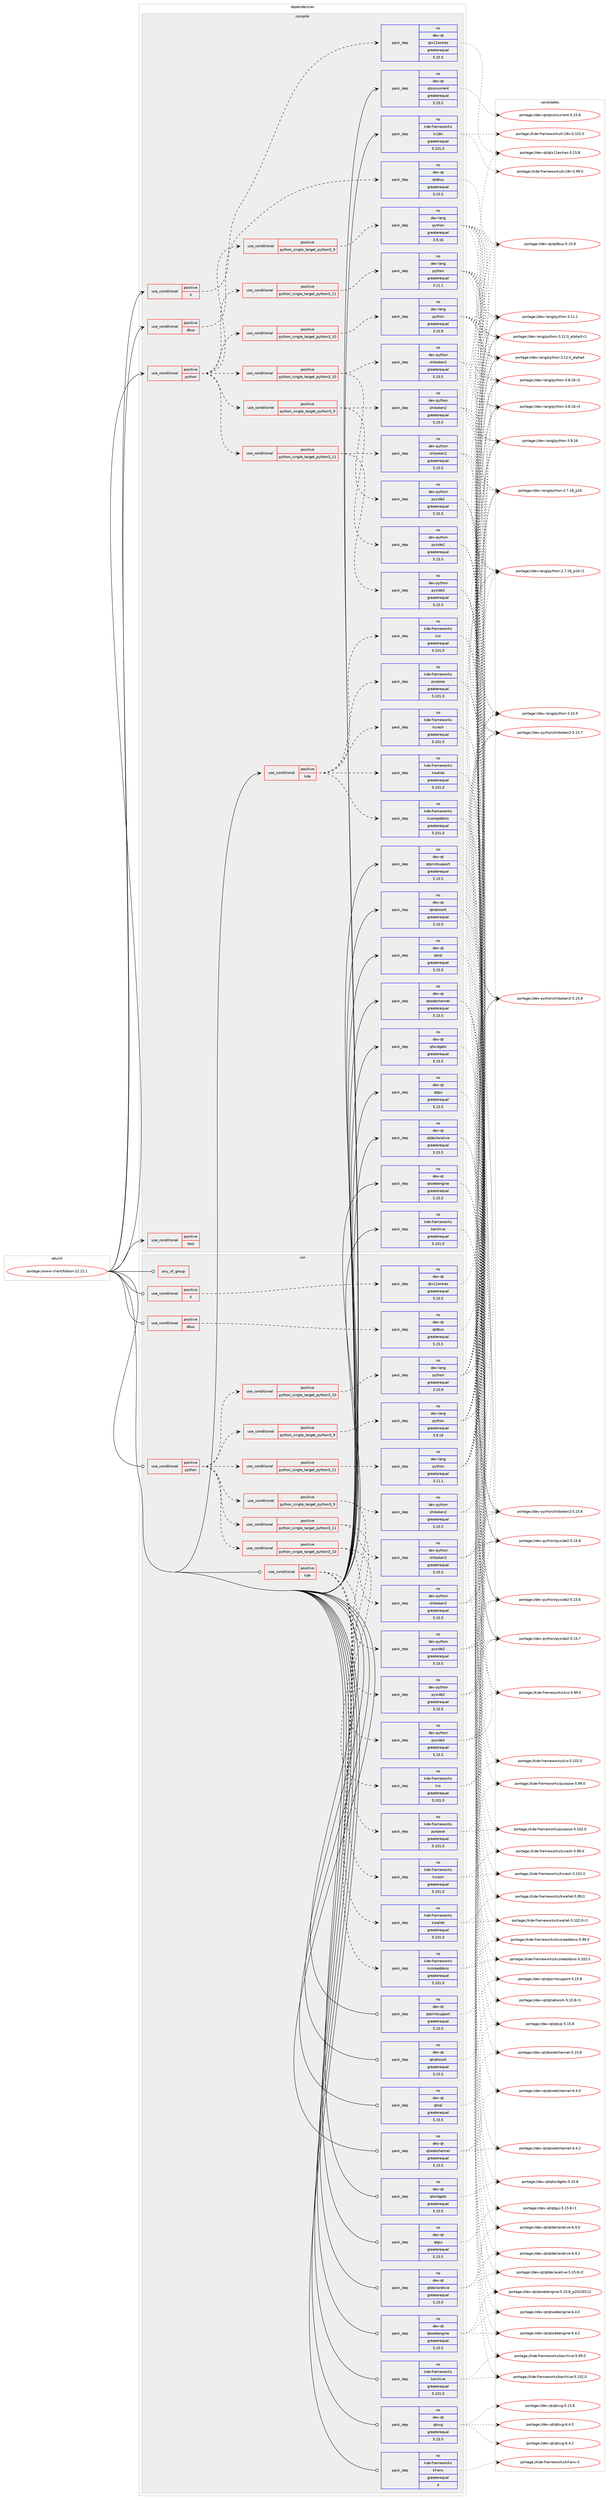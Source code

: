 digraph prolog {

# *************
# Graph options
# *************

newrank=true;
concentrate=true;
compound=true;
graph [rankdir=LR,fontname=Helvetica,fontsize=10,ranksep=1.5];#, ranksep=2.5, nodesep=0.2];
edge  [arrowhead=vee];
node  [fontname=Helvetica,fontsize=10];

# **********
# The ebuild
# **********

subgraph cluster_leftcol {
color=gray;
rank=same;
label=<<i>ebuild</i>>;
id [label="portage://www-client/falkon-22.12.1", color=red, width=4, href="../www-client/falkon-22.12.1.svg"];
}

# ****************
# The dependencies
# ****************

subgraph cluster_midcol {
color=gray;
label=<<i>dependencies</i>>;
subgraph cluster_compile {
fillcolor="#eeeeee";
style=filled;
label=<<i>compile</i>>;
subgraph cond5612 {
dependency9043 [label=<<TABLE BORDER="0" CELLBORDER="1" CELLSPACING="0" CELLPADDING="4"><TR><TD ROWSPAN="3" CELLPADDING="10">use_conditional</TD></TR><TR><TD>positive</TD></TR><TR><TD>X</TD></TR></TABLE>>, shape=none, color=red];
subgraph pack3311 {
dependency9044 [label=<<TABLE BORDER="0" CELLBORDER="1" CELLSPACING="0" CELLPADDING="4" WIDTH="220"><TR><TD ROWSPAN="6" CELLPADDING="30">pack_dep</TD></TR><TR><TD WIDTH="110">no</TD></TR><TR><TD>dev-qt</TD></TR><TR><TD>qtx11extras</TD></TR><TR><TD>greaterequal</TD></TR><TR><TD>5.15.5</TD></TR></TABLE>>, shape=none, color=blue];
}
dependency9043:e -> dependency9044:w [weight=20,style="dashed",arrowhead="vee"];
# *** BEGIN UNKNOWN DEPENDENCY TYPE (TODO) ***
# dependency9043 -> package_dependency(portage://www-client/falkon-22.12.1,install,no,x11-libs,libxcb,none,[,,],any_same_slot,[])
# *** END UNKNOWN DEPENDENCY TYPE (TODO) ***

# *** BEGIN UNKNOWN DEPENDENCY TYPE (TODO) ***
# dependency9043 -> package_dependency(portage://www-client/falkon-22.12.1,install,no,x11-libs,xcb-util,none,[,,],[],[])
# *** END UNKNOWN DEPENDENCY TYPE (TODO) ***

}
id:e -> dependency9043:w [weight=20,style="solid",arrowhead="vee"];
subgraph cond5613 {
dependency9045 [label=<<TABLE BORDER="0" CELLBORDER="1" CELLSPACING="0" CELLPADDING="4"><TR><TD ROWSPAN="3" CELLPADDING="10">use_conditional</TD></TR><TR><TD>positive</TD></TR><TR><TD>dbus</TD></TR></TABLE>>, shape=none, color=red];
subgraph pack3312 {
dependency9046 [label=<<TABLE BORDER="0" CELLBORDER="1" CELLSPACING="0" CELLPADDING="4" WIDTH="220"><TR><TD ROWSPAN="6" CELLPADDING="30">pack_dep</TD></TR><TR><TD WIDTH="110">no</TD></TR><TR><TD>dev-qt</TD></TR><TR><TD>qtdbus</TD></TR><TR><TD>greaterequal</TD></TR><TR><TD>5.15.5</TD></TR></TABLE>>, shape=none, color=blue];
}
dependency9045:e -> dependency9046:w [weight=20,style="dashed",arrowhead="vee"];
}
id:e -> dependency9045:w [weight=20,style="solid",arrowhead="vee"];
subgraph cond5614 {
dependency9047 [label=<<TABLE BORDER="0" CELLBORDER="1" CELLSPACING="0" CELLPADDING="4"><TR><TD ROWSPAN="3" CELLPADDING="10">use_conditional</TD></TR><TR><TD>positive</TD></TR><TR><TD>kde</TD></TR></TABLE>>, shape=none, color=red];
subgraph pack3313 {
dependency9048 [label=<<TABLE BORDER="0" CELLBORDER="1" CELLSPACING="0" CELLPADDING="4" WIDTH="220"><TR><TD ROWSPAN="6" CELLPADDING="30">pack_dep</TD></TR><TR><TD WIDTH="110">no</TD></TR><TR><TD>kde-frameworks</TD></TR><TR><TD>kcoreaddons</TD></TR><TR><TD>greaterequal</TD></TR><TR><TD>5.101.0</TD></TR></TABLE>>, shape=none, color=blue];
}
dependency9047:e -> dependency9048:w [weight=20,style="dashed",arrowhead="vee"];
subgraph pack3314 {
dependency9049 [label=<<TABLE BORDER="0" CELLBORDER="1" CELLSPACING="0" CELLPADDING="4" WIDTH="220"><TR><TD ROWSPAN="6" CELLPADDING="30">pack_dep</TD></TR><TR><TD WIDTH="110">no</TD></TR><TR><TD>kde-frameworks</TD></TR><TR><TD>kcrash</TD></TR><TR><TD>greaterequal</TD></TR><TR><TD>5.101.0</TD></TR></TABLE>>, shape=none, color=blue];
}
dependency9047:e -> dependency9049:w [weight=20,style="dashed",arrowhead="vee"];
subgraph pack3315 {
dependency9050 [label=<<TABLE BORDER="0" CELLBORDER="1" CELLSPACING="0" CELLPADDING="4" WIDTH="220"><TR><TD ROWSPAN="6" CELLPADDING="30">pack_dep</TD></TR><TR><TD WIDTH="110">no</TD></TR><TR><TD>kde-frameworks</TD></TR><TR><TD>kio</TD></TR><TR><TD>greaterequal</TD></TR><TR><TD>5.101.0</TD></TR></TABLE>>, shape=none, color=blue];
}
dependency9047:e -> dependency9050:w [weight=20,style="dashed",arrowhead="vee"];
subgraph pack3316 {
dependency9051 [label=<<TABLE BORDER="0" CELLBORDER="1" CELLSPACING="0" CELLPADDING="4" WIDTH="220"><TR><TD ROWSPAN="6" CELLPADDING="30">pack_dep</TD></TR><TR><TD WIDTH="110">no</TD></TR><TR><TD>kde-frameworks</TD></TR><TR><TD>kwallet</TD></TR><TR><TD>greaterequal</TD></TR><TR><TD>5.101.0</TD></TR></TABLE>>, shape=none, color=blue];
}
dependency9047:e -> dependency9051:w [weight=20,style="dashed",arrowhead="vee"];
subgraph pack3317 {
dependency9052 [label=<<TABLE BORDER="0" CELLBORDER="1" CELLSPACING="0" CELLPADDING="4" WIDTH="220"><TR><TD ROWSPAN="6" CELLPADDING="30">pack_dep</TD></TR><TR><TD WIDTH="110">no</TD></TR><TR><TD>kde-frameworks</TD></TR><TR><TD>purpose</TD></TR><TR><TD>greaterequal</TD></TR><TR><TD>5.101.0</TD></TR></TABLE>>, shape=none, color=blue];
}
dependency9047:e -> dependency9052:w [weight=20,style="dashed",arrowhead="vee"];
}
id:e -> dependency9047:w [weight=20,style="solid",arrowhead="vee"];
subgraph cond5615 {
dependency9053 [label=<<TABLE BORDER="0" CELLBORDER="1" CELLSPACING="0" CELLPADDING="4"><TR><TD ROWSPAN="3" CELLPADDING="10">use_conditional</TD></TR><TR><TD>positive</TD></TR><TR><TD>python</TD></TR></TABLE>>, shape=none, color=red];
subgraph cond5616 {
dependency9054 [label=<<TABLE BORDER="0" CELLBORDER="1" CELLSPACING="0" CELLPADDING="4"><TR><TD ROWSPAN="3" CELLPADDING="10">use_conditional</TD></TR><TR><TD>positive</TD></TR><TR><TD>python_single_target_python3_9</TD></TR></TABLE>>, shape=none, color=red];
subgraph pack3318 {
dependency9055 [label=<<TABLE BORDER="0" CELLBORDER="1" CELLSPACING="0" CELLPADDING="4" WIDTH="220"><TR><TD ROWSPAN="6" CELLPADDING="30">pack_dep</TD></TR><TR><TD WIDTH="110">no</TD></TR><TR><TD>dev-lang</TD></TR><TR><TD>python</TD></TR><TR><TD>greaterequal</TD></TR><TR><TD>3.9.16</TD></TR></TABLE>>, shape=none, color=blue];
}
dependency9054:e -> dependency9055:w [weight=20,style="dashed",arrowhead="vee"];
}
dependency9053:e -> dependency9054:w [weight=20,style="dashed",arrowhead="vee"];
subgraph cond5617 {
dependency9056 [label=<<TABLE BORDER="0" CELLBORDER="1" CELLSPACING="0" CELLPADDING="4"><TR><TD ROWSPAN="3" CELLPADDING="10">use_conditional</TD></TR><TR><TD>positive</TD></TR><TR><TD>python_single_target_python3_10</TD></TR></TABLE>>, shape=none, color=red];
subgraph pack3319 {
dependency9057 [label=<<TABLE BORDER="0" CELLBORDER="1" CELLSPACING="0" CELLPADDING="4" WIDTH="220"><TR><TD ROWSPAN="6" CELLPADDING="30">pack_dep</TD></TR><TR><TD WIDTH="110">no</TD></TR><TR><TD>dev-lang</TD></TR><TR><TD>python</TD></TR><TR><TD>greaterequal</TD></TR><TR><TD>3.10.9</TD></TR></TABLE>>, shape=none, color=blue];
}
dependency9056:e -> dependency9057:w [weight=20,style="dashed",arrowhead="vee"];
}
dependency9053:e -> dependency9056:w [weight=20,style="dashed",arrowhead="vee"];
subgraph cond5618 {
dependency9058 [label=<<TABLE BORDER="0" CELLBORDER="1" CELLSPACING="0" CELLPADDING="4"><TR><TD ROWSPAN="3" CELLPADDING="10">use_conditional</TD></TR><TR><TD>positive</TD></TR><TR><TD>python_single_target_python3_11</TD></TR></TABLE>>, shape=none, color=red];
subgraph pack3320 {
dependency9059 [label=<<TABLE BORDER="0" CELLBORDER="1" CELLSPACING="0" CELLPADDING="4" WIDTH="220"><TR><TD ROWSPAN="6" CELLPADDING="30">pack_dep</TD></TR><TR><TD WIDTH="110">no</TD></TR><TR><TD>dev-lang</TD></TR><TR><TD>python</TD></TR><TR><TD>greaterequal</TD></TR><TR><TD>3.11.1</TD></TR></TABLE>>, shape=none, color=blue];
}
dependency9058:e -> dependency9059:w [weight=20,style="dashed",arrowhead="vee"];
}
dependency9053:e -> dependency9058:w [weight=20,style="dashed",arrowhead="vee"];
subgraph cond5619 {
dependency9060 [label=<<TABLE BORDER="0" CELLBORDER="1" CELLSPACING="0" CELLPADDING="4"><TR><TD ROWSPAN="3" CELLPADDING="10">use_conditional</TD></TR><TR><TD>positive</TD></TR><TR><TD>python_single_target_python3_9</TD></TR></TABLE>>, shape=none, color=red];
subgraph pack3321 {
dependency9061 [label=<<TABLE BORDER="0" CELLBORDER="1" CELLSPACING="0" CELLPADDING="4" WIDTH="220"><TR><TD ROWSPAN="6" CELLPADDING="30">pack_dep</TD></TR><TR><TD WIDTH="110">no</TD></TR><TR><TD>dev-python</TD></TR><TR><TD>pyside2</TD></TR><TR><TD>greaterequal</TD></TR><TR><TD>5.15.5</TD></TR></TABLE>>, shape=none, color=blue];
}
dependency9060:e -> dependency9061:w [weight=20,style="dashed",arrowhead="vee"];
subgraph pack3322 {
dependency9062 [label=<<TABLE BORDER="0" CELLBORDER="1" CELLSPACING="0" CELLPADDING="4" WIDTH="220"><TR><TD ROWSPAN="6" CELLPADDING="30">pack_dep</TD></TR><TR><TD WIDTH="110">no</TD></TR><TR><TD>dev-python</TD></TR><TR><TD>shiboken2</TD></TR><TR><TD>greaterequal</TD></TR><TR><TD>5.15.5</TD></TR></TABLE>>, shape=none, color=blue];
}
dependency9060:e -> dependency9062:w [weight=20,style="dashed",arrowhead="vee"];
}
dependency9053:e -> dependency9060:w [weight=20,style="dashed",arrowhead="vee"];
subgraph cond5620 {
dependency9063 [label=<<TABLE BORDER="0" CELLBORDER="1" CELLSPACING="0" CELLPADDING="4"><TR><TD ROWSPAN="3" CELLPADDING="10">use_conditional</TD></TR><TR><TD>positive</TD></TR><TR><TD>python_single_target_python3_10</TD></TR></TABLE>>, shape=none, color=red];
subgraph pack3323 {
dependency9064 [label=<<TABLE BORDER="0" CELLBORDER="1" CELLSPACING="0" CELLPADDING="4" WIDTH="220"><TR><TD ROWSPAN="6" CELLPADDING="30">pack_dep</TD></TR><TR><TD WIDTH="110">no</TD></TR><TR><TD>dev-python</TD></TR><TR><TD>pyside2</TD></TR><TR><TD>greaterequal</TD></TR><TR><TD>5.15.5</TD></TR></TABLE>>, shape=none, color=blue];
}
dependency9063:e -> dependency9064:w [weight=20,style="dashed",arrowhead="vee"];
subgraph pack3324 {
dependency9065 [label=<<TABLE BORDER="0" CELLBORDER="1" CELLSPACING="0" CELLPADDING="4" WIDTH="220"><TR><TD ROWSPAN="6" CELLPADDING="30">pack_dep</TD></TR><TR><TD WIDTH="110">no</TD></TR><TR><TD>dev-python</TD></TR><TR><TD>shiboken2</TD></TR><TR><TD>greaterequal</TD></TR><TR><TD>5.15.5</TD></TR></TABLE>>, shape=none, color=blue];
}
dependency9063:e -> dependency9065:w [weight=20,style="dashed",arrowhead="vee"];
}
dependency9053:e -> dependency9063:w [weight=20,style="dashed",arrowhead="vee"];
subgraph cond5621 {
dependency9066 [label=<<TABLE BORDER="0" CELLBORDER="1" CELLSPACING="0" CELLPADDING="4"><TR><TD ROWSPAN="3" CELLPADDING="10">use_conditional</TD></TR><TR><TD>positive</TD></TR><TR><TD>python_single_target_python3_11</TD></TR></TABLE>>, shape=none, color=red];
subgraph pack3325 {
dependency9067 [label=<<TABLE BORDER="0" CELLBORDER="1" CELLSPACING="0" CELLPADDING="4" WIDTH="220"><TR><TD ROWSPAN="6" CELLPADDING="30">pack_dep</TD></TR><TR><TD WIDTH="110">no</TD></TR><TR><TD>dev-python</TD></TR><TR><TD>pyside2</TD></TR><TR><TD>greaterequal</TD></TR><TR><TD>5.15.5</TD></TR></TABLE>>, shape=none, color=blue];
}
dependency9066:e -> dependency9067:w [weight=20,style="dashed",arrowhead="vee"];
subgraph pack3326 {
dependency9068 [label=<<TABLE BORDER="0" CELLBORDER="1" CELLSPACING="0" CELLPADDING="4" WIDTH="220"><TR><TD ROWSPAN="6" CELLPADDING="30">pack_dep</TD></TR><TR><TD WIDTH="110">no</TD></TR><TR><TD>dev-python</TD></TR><TR><TD>shiboken2</TD></TR><TR><TD>greaterequal</TD></TR><TR><TD>5.15.5</TD></TR></TABLE>>, shape=none, color=blue];
}
dependency9066:e -> dependency9068:w [weight=20,style="dashed",arrowhead="vee"];
}
dependency9053:e -> dependency9066:w [weight=20,style="dashed",arrowhead="vee"];
}
id:e -> dependency9053:w [weight=20,style="solid",arrowhead="vee"];
subgraph cond5622 {
dependency9069 [label=<<TABLE BORDER="0" CELLBORDER="1" CELLSPACING="0" CELLPADDING="4"><TR><TD ROWSPAN="3" CELLPADDING="10">use_conditional</TD></TR><TR><TD>positive</TD></TR><TR><TD>test</TD></TR></TABLE>>, shape=none, color=red];
# *** BEGIN UNKNOWN DEPENDENCY TYPE (TODO) ***
# dependency9069 -> package_dependency(portage://www-client/falkon-22.12.1,install,no,dev-qt,qttest,none,[,,],[slot(5)],[])
# *** END UNKNOWN DEPENDENCY TYPE (TODO) ***

}
id:e -> dependency9069:w [weight=20,style="solid",arrowhead="vee"];
# *** BEGIN UNKNOWN DEPENDENCY TYPE (TODO) ***
# id -> package_dependency(portage://www-client/falkon-22.12.1,install,no,dev-libs,openssl,none,[,,],[slot(0),equal],[])
# *** END UNKNOWN DEPENDENCY TYPE (TODO) ***

subgraph pack3327 {
dependency9070 [label=<<TABLE BORDER="0" CELLBORDER="1" CELLSPACING="0" CELLPADDING="4" WIDTH="220"><TR><TD ROWSPAN="6" CELLPADDING="30">pack_dep</TD></TR><TR><TD WIDTH="110">no</TD></TR><TR><TD>dev-qt</TD></TR><TR><TD>qtconcurrent</TD></TR><TR><TD>greaterequal</TD></TR><TR><TD>5.15.5</TD></TR></TABLE>>, shape=none, color=blue];
}
id:e -> dependency9070:w [weight=20,style="solid",arrowhead="vee"];
# *** BEGIN UNKNOWN DEPENDENCY TYPE (TODO) ***
# id -> package_dependency(portage://www-client/falkon-22.12.1,install,no,dev-qt,qtcore,none,[,,],[slot(5)],[])
# *** END UNKNOWN DEPENDENCY TYPE (TODO) ***

subgraph pack3328 {
dependency9071 [label=<<TABLE BORDER="0" CELLBORDER="1" CELLSPACING="0" CELLPADDING="4" WIDTH="220"><TR><TD ROWSPAN="6" CELLPADDING="30">pack_dep</TD></TR><TR><TD WIDTH="110">no</TD></TR><TR><TD>dev-qt</TD></TR><TR><TD>qtdeclarative</TD></TR><TR><TD>greaterequal</TD></TR><TR><TD>5.15.5</TD></TR></TABLE>>, shape=none, color=blue];
}
id:e -> dependency9071:w [weight=20,style="solid",arrowhead="vee"];
subgraph pack3329 {
dependency9072 [label=<<TABLE BORDER="0" CELLBORDER="1" CELLSPACING="0" CELLPADDING="4" WIDTH="220"><TR><TD ROWSPAN="6" CELLPADDING="30">pack_dep</TD></TR><TR><TD WIDTH="110">no</TD></TR><TR><TD>dev-qt</TD></TR><TR><TD>qtgui</TD></TR><TR><TD>greaterequal</TD></TR><TR><TD>5.15.5</TD></TR></TABLE>>, shape=none, color=blue];
}
id:e -> dependency9072:w [weight=20,style="solid",arrowhead="vee"];
subgraph pack3330 {
dependency9073 [label=<<TABLE BORDER="0" CELLBORDER="1" CELLSPACING="0" CELLPADDING="4" WIDTH="220"><TR><TD ROWSPAN="6" CELLPADDING="30">pack_dep</TD></TR><TR><TD WIDTH="110">no</TD></TR><TR><TD>dev-qt</TD></TR><TR><TD>qtnetwork</TD></TR><TR><TD>greaterequal</TD></TR><TR><TD>5.15.5</TD></TR></TABLE>>, shape=none, color=blue];
}
id:e -> dependency9073:w [weight=20,style="solid",arrowhead="vee"];
subgraph pack3331 {
dependency9074 [label=<<TABLE BORDER="0" CELLBORDER="1" CELLSPACING="0" CELLPADDING="4" WIDTH="220"><TR><TD ROWSPAN="6" CELLPADDING="30">pack_dep</TD></TR><TR><TD WIDTH="110">no</TD></TR><TR><TD>dev-qt</TD></TR><TR><TD>qtprintsupport</TD></TR><TR><TD>greaterequal</TD></TR><TR><TD>5.15.5</TD></TR></TABLE>>, shape=none, color=blue];
}
id:e -> dependency9074:w [weight=20,style="solid",arrowhead="vee"];
subgraph pack3332 {
dependency9075 [label=<<TABLE BORDER="0" CELLBORDER="1" CELLSPACING="0" CELLPADDING="4" WIDTH="220"><TR><TD ROWSPAN="6" CELLPADDING="30">pack_dep</TD></TR><TR><TD WIDTH="110">no</TD></TR><TR><TD>dev-qt</TD></TR><TR><TD>qtsql</TD></TR><TR><TD>greaterequal</TD></TR><TR><TD>5.15.5</TD></TR></TABLE>>, shape=none, color=blue];
}
id:e -> dependency9075:w [weight=20,style="solid",arrowhead="vee"];
subgraph pack3333 {
dependency9076 [label=<<TABLE BORDER="0" CELLBORDER="1" CELLSPACING="0" CELLPADDING="4" WIDTH="220"><TR><TD ROWSPAN="6" CELLPADDING="30">pack_dep</TD></TR><TR><TD WIDTH="110">no</TD></TR><TR><TD>dev-qt</TD></TR><TR><TD>qtwebchannel</TD></TR><TR><TD>greaterequal</TD></TR><TR><TD>5.15.5</TD></TR></TABLE>>, shape=none, color=blue];
}
id:e -> dependency9076:w [weight=20,style="solid",arrowhead="vee"];
subgraph pack3334 {
dependency9077 [label=<<TABLE BORDER="0" CELLBORDER="1" CELLSPACING="0" CELLPADDING="4" WIDTH="220"><TR><TD ROWSPAN="6" CELLPADDING="30">pack_dep</TD></TR><TR><TD WIDTH="110">no</TD></TR><TR><TD>dev-qt</TD></TR><TR><TD>qtwebengine</TD></TR><TR><TD>greaterequal</TD></TR><TR><TD>5.15.5</TD></TR></TABLE>>, shape=none, color=blue];
}
id:e -> dependency9077:w [weight=20,style="solid",arrowhead="vee"];
subgraph pack3335 {
dependency9078 [label=<<TABLE BORDER="0" CELLBORDER="1" CELLSPACING="0" CELLPADDING="4" WIDTH="220"><TR><TD ROWSPAN="6" CELLPADDING="30">pack_dep</TD></TR><TR><TD WIDTH="110">no</TD></TR><TR><TD>dev-qt</TD></TR><TR><TD>qtwidgets</TD></TR><TR><TD>greaterequal</TD></TR><TR><TD>5.15.5</TD></TR></TABLE>>, shape=none, color=blue];
}
id:e -> dependency9078:w [weight=20,style="solid",arrowhead="vee"];
subgraph pack3336 {
dependency9079 [label=<<TABLE BORDER="0" CELLBORDER="1" CELLSPACING="0" CELLPADDING="4" WIDTH="220"><TR><TD ROWSPAN="6" CELLPADDING="30">pack_dep</TD></TR><TR><TD WIDTH="110">no</TD></TR><TR><TD>kde-frameworks</TD></TR><TR><TD>karchive</TD></TR><TR><TD>greaterequal</TD></TR><TR><TD>5.101.0</TD></TR></TABLE>>, shape=none, color=blue];
}
id:e -> dependency9079:w [weight=20,style="solid",arrowhead="vee"];
subgraph pack3337 {
dependency9080 [label=<<TABLE BORDER="0" CELLBORDER="1" CELLSPACING="0" CELLPADDING="4" WIDTH="220"><TR><TD ROWSPAN="6" CELLPADDING="30">pack_dep</TD></TR><TR><TD WIDTH="110">no</TD></TR><TR><TD>kde-frameworks</TD></TR><TR><TD>ki18n</TD></TR><TR><TD>greaterequal</TD></TR><TR><TD>5.101.0</TD></TR></TABLE>>, shape=none, color=blue];
}
id:e -> dependency9080:w [weight=20,style="solid",arrowhead="vee"];
# *** BEGIN UNKNOWN DEPENDENCY TYPE (TODO) ***
# id -> package_dependency(portage://www-client/falkon-22.12.1,install,no,virtual,libintl,none,[,,],[],[])
# *** END UNKNOWN DEPENDENCY TYPE (TODO) ***

}
subgraph cluster_compileandrun {
fillcolor="#eeeeee";
style=filled;
label=<<i>compile and run</i>>;
}
subgraph cluster_run {
fillcolor="#eeeeee";
style=filled;
label=<<i>run</i>>;
subgraph any114 {
dependency9081 [label=<<TABLE BORDER="0" CELLBORDER="1" CELLSPACING="0" CELLPADDING="4"><TR><TD CELLPADDING="10">any_of_group</TD></TR></TABLE>>, shape=none, color=red];# *** BEGIN UNKNOWN DEPENDENCY TYPE (TODO) ***
# dependency9081 -> package_dependency(portage://www-client/falkon-22.12.1,run,no,kde-frameworks,breeze-icons,none,[,,],any_different_slot,[])
# *** END UNKNOWN DEPENDENCY TYPE (TODO) ***

# *** BEGIN UNKNOWN DEPENDENCY TYPE (TODO) ***
# dependency9081 -> package_dependency(portage://www-client/falkon-22.12.1,run,no,kde-frameworks,oxygen-icons,none,[,,],any_different_slot,[])
# *** END UNKNOWN DEPENDENCY TYPE (TODO) ***

}
id:e -> dependency9081:w [weight=20,style="solid",arrowhead="odot"];
subgraph cond5623 {
dependency9082 [label=<<TABLE BORDER="0" CELLBORDER="1" CELLSPACING="0" CELLPADDING="4"><TR><TD ROWSPAN="3" CELLPADDING="10">use_conditional</TD></TR><TR><TD>positive</TD></TR><TR><TD>X</TD></TR></TABLE>>, shape=none, color=red];
subgraph pack3338 {
dependency9083 [label=<<TABLE BORDER="0" CELLBORDER="1" CELLSPACING="0" CELLPADDING="4" WIDTH="220"><TR><TD ROWSPAN="6" CELLPADDING="30">pack_dep</TD></TR><TR><TD WIDTH="110">no</TD></TR><TR><TD>dev-qt</TD></TR><TR><TD>qtx11extras</TD></TR><TR><TD>greaterequal</TD></TR><TR><TD>5.15.5</TD></TR></TABLE>>, shape=none, color=blue];
}
dependency9082:e -> dependency9083:w [weight=20,style="dashed",arrowhead="vee"];
# *** BEGIN UNKNOWN DEPENDENCY TYPE (TODO) ***
# dependency9082 -> package_dependency(portage://www-client/falkon-22.12.1,run,no,x11-libs,libxcb,none,[,,],any_same_slot,[])
# *** END UNKNOWN DEPENDENCY TYPE (TODO) ***

# *** BEGIN UNKNOWN DEPENDENCY TYPE (TODO) ***
# dependency9082 -> package_dependency(portage://www-client/falkon-22.12.1,run,no,x11-libs,xcb-util,none,[,,],[],[])
# *** END UNKNOWN DEPENDENCY TYPE (TODO) ***

}
id:e -> dependency9082:w [weight=20,style="solid",arrowhead="odot"];
subgraph cond5624 {
dependency9084 [label=<<TABLE BORDER="0" CELLBORDER="1" CELLSPACING="0" CELLPADDING="4"><TR><TD ROWSPAN="3" CELLPADDING="10">use_conditional</TD></TR><TR><TD>positive</TD></TR><TR><TD>dbus</TD></TR></TABLE>>, shape=none, color=red];
subgraph pack3339 {
dependency9085 [label=<<TABLE BORDER="0" CELLBORDER="1" CELLSPACING="0" CELLPADDING="4" WIDTH="220"><TR><TD ROWSPAN="6" CELLPADDING="30">pack_dep</TD></TR><TR><TD WIDTH="110">no</TD></TR><TR><TD>dev-qt</TD></TR><TR><TD>qtdbus</TD></TR><TR><TD>greaterequal</TD></TR><TR><TD>5.15.5</TD></TR></TABLE>>, shape=none, color=blue];
}
dependency9084:e -> dependency9085:w [weight=20,style="dashed",arrowhead="vee"];
}
id:e -> dependency9084:w [weight=20,style="solid",arrowhead="odot"];
subgraph cond5625 {
dependency9086 [label=<<TABLE BORDER="0" CELLBORDER="1" CELLSPACING="0" CELLPADDING="4"><TR><TD ROWSPAN="3" CELLPADDING="10">use_conditional</TD></TR><TR><TD>positive</TD></TR><TR><TD>kde</TD></TR></TABLE>>, shape=none, color=red];
subgraph pack3340 {
dependency9087 [label=<<TABLE BORDER="0" CELLBORDER="1" CELLSPACING="0" CELLPADDING="4" WIDTH="220"><TR><TD ROWSPAN="6" CELLPADDING="30">pack_dep</TD></TR><TR><TD WIDTH="110">no</TD></TR><TR><TD>kde-frameworks</TD></TR><TR><TD>kcoreaddons</TD></TR><TR><TD>greaterequal</TD></TR><TR><TD>5.101.0</TD></TR></TABLE>>, shape=none, color=blue];
}
dependency9086:e -> dependency9087:w [weight=20,style="dashed",arrowhead="vee"];
subgraph pack3341 {
dependency9088 [label=<<TABLE BORDER="0" CELLBORDER="1" CELLSPACING="0" CELLPADDING="4" WIDTH="220"><TR><TD ROWSPAN="6" CELLPADDING="30">pack_dep</TD></TR><TR><TD WIDTH="110">no</TD></TR><TR><TD>kde-frameworks</TD></TR><TR><TD>kcrash</TD></TR><TR><TD>greaterequal</TD></TR><TR><TD>5.101.0</TD></TR></TABLE>>, shape=none, color=blue];
}
dependency9086:e -> dependency9088:w [weight=20,style="dashed",arrowhead="vee"];
subgraph pack3342 {
dependency9089 [label=<<TABLE BORDER="0" CELLBORDER="1" CELLSPACING="0" CELLPADDING="4" WIDTH="220"><TR><TD ROWSPAN="6" CELLPADDING="30">pack_dep</TD></TR><TR><TD WIDTH="110">no</TD></TR><TR><TD>kde-frameworks</TD></TR><TR><TD>kio</TD></TR><TR><TD>greaterequal</TD></TR><TR><TD>5.101.0</TD></TR></TABLE>>, shape=none, color=blue];
}
dependency9086:e -> dependency9089:w [weight=20,style="dashed",arrowhead="vee"];
subgraph pack3343 {
dependency9090 [label=<<TABLE BORDER="0" CELLBORDER="1" CELLSPACING="0" CELLPADDING="4" WIDTH="220"><TR><TD ROWSPAN="6" CELLPADDING="30">pack_dep</TD></TR><TR><TD WIDTH="110">no</TD></TR><TR><TD>kde-frameworks</TD></TR><TR><TD>kwallet</TD></TR><TR><TD>greaterequal</TD></TR><TR><TD>5.101.0</TD></TR></TABLE>>, shape=none, color=blue];
}
dependency9086:e -> dependency9090:w [weight=20,style="dashed",arrowhead="vee"];
subgraph pack3344 {
dependency9091 [label=<<TABLE BORDER="0" CELLBORDER="1" CELLSPACING="0" CELLPADDING="4" WIDTH="220"><TR><TD ROWSPAN="6" CELLPADDING="30">pack_dep</TD></TR><TR><TD WIDTH="110">no</TD></TR><TR><TD>kde-frameworks</TD></TR><TR><TD>purpose</TD></TR><TR><TD>greaterequal</TD></TR><TR><TD>5.101.0</TD></TR></TABLE>>, shape=none, color=blue];
}
dependency9086:e -> dependency9091:w [weight=20,style="dashed",arrowhead="vee"];
}
id:e -> dependency9086:w [weight=20,style="solid",arrowhead="odot"];
subgraph cond5626 {
dependency9092 [label=<<TABLE BORDER="0" CELLBORDER="1" CELLSPACING="0" CELLPADDING="4"><TR><TD ROWSPAN="3" CELLPADDING="10">use_conditional</TD></TR><TR><TD>positive</TD></TR><TR><TD>python</TD></TR></TABLE>>, shape=none, color=red];
subgraph cond5627 {
dependency9093 [label=<<TABLE BORDER="0" CELLBORDER="1" CELLSPACING="0" CELLPADDING="4"><TR><TD ROWSPAN="3" CELLPADDING="10">use_conditional</TD></TR><TR><TD>positive</TD></TR><TR><TD>python_single_target_python3_9</TD></TR></TABLE>>, shape=none, color=red];
subgraph pack3345 {
dependency9094 [label=<<TABLE BORDER="0" CELLBORDER="1" CELLSPACING="0" CELLPADDING="4" WIDTH="220"><TR><TD ROWSPAN="6" CELLPADDING="30">pack_dep</TD></TR><TR><TD WIDTH="110">no</TD></TR><TR><TD>dev-lang</TD></TR><TR><TD>python</TD></TR><TR><TD>greaterequal</TD></TR><TR><TD>3.9.16</TD></TR></TABLE>>, shape=none, color=blue];
}
dependency9093:e -> dependency9094:w [weight=20,style="dashed",arrowhead="vee"];
}
dependency9092:e -> dependency9093:w [weight=20,style="dashed",arrowhead="vee"];
subgraph cond5628 {
dependency9095 [label=<<TABLE BORDER="0" CELLBORDER="1" CELLSPACING="0" CELLPADDING="4"><TR><TD ROWSPAN="3" CELLPADDING="10">use_conditional</TD></TR><TR><TD>positive</TD></TR><TR><TD>python_single_target_python3_10</TD></TR></TABLE>>, shape=none, color=red];
subgraph pack3346 {
dependency9096 [label=<<TABLE BORDER="0" CELLBORDER="1" CELLSPACING="0" CELLPADDING="4" WIDTH="220"><TR><TD ROWSPAN="6" CELLPADDING="30">pack_dep</TD></TR><TR><TD WIDTH="110">no</TD></TR><TR><TD>dev-lang</TD></TR><TR><TD>python</TD></TR><TR><TD>greaterequal</TD></TR><TR><TD>3.10.9</TD></TR></TABLE>>, shape=none, color=blue];
}
dependency9095:e -> dependency9096:w [weight=20,style="dashed",arrowhead="vee"];
}
dependency9092:e -> dependency9095:w [weight=20,style="dashed",arrowhead="vee"];
subgraph cond5629 {
dependency9097 [label=<<TABLE BORDER="0" CELLBORDER="1" CELLSPACING="0" CELLPADDING="4"><TR><TD ROWSPAN="3" CELLPADDING="10">use_conditional</TD></TR><TR><TD>positive</TD></TR><TR><TD>python_single_target_python3_11</TD></TR></TABLE>>, shape=none, color=red];
subgraph pack3347 {
dependency9098 [label=<<TABLE BORDER="0" CELLBORDER="1" CELLSPACING="0" CELLPADDING="4" WIDTH="220"><TR><TD ROWSPAN="6" CELLPADDING="30">pack_dep</TD></TR><TR><TD WIDTH="110">no</TD></TR><TR><TD>dev-lang</TD></TR><TR><TD>python</TD></TR><TR><TD>greaterequal</TD></TR><TR><TD>3.11.1</TD></TR></TABLE>>, shape=none, color=blue];
}
dependency9097:e -> dependency9098:w [weight=20,style="dashed",arrowhead="vee"];
}
dependency9092:e -> dependency9097:w [weight=20,style="dashed",arrowhead="vee"];
subgraph cond5630 {
dependency9099 [label=<<TABLE BORDER="0" CELLBORDER="1" CELLSPACING="0" CELLPADDING="4"><TR><TD ROWSPAN="3" CELLPADDING="10">use_conditional</TD></TR><TR><TD>positive</TD></TR><TR><TD>python_single_target_python3_9</TD></TR></TABLE>>, shape=none, color=red];
subgraph pack3348 {
dependency9100 [label=<<TABLE BORDER="0" CELLBORDER="1" CELLSPACING="0" CELLPADDING="4" WIDTH="220"><TR><TD ROWSPAN="6" CELLPADDING="30">pack_dep</TD></TR><TR><TD WIDTH="110">no</TD></TR><TR><TD>dev-python</TD></TR><TR><TD>pyside2</TD></TR><TR><TD>greaterequal</TD></TR><TR><TD>5.15.5</TD></TR></TABLE>>, shape=none, color=blue];
}
dependency9099:e -> dependency9100:w [weight=20,style="dashed",arrowhead="vee"];
subgraph pack3349 {
dependency9101 [label=<<TABLE BORDER="0" CELLBORDER="1" CELLSPACING="0" CELLPADDING="4" WIDTH="220"><TR><TD ROWSPAN="6" CELLPADDING="30">pack_dep</TD></TR><TR><TD WIDTH="110">no</TD></TR><TR><TD>dev-python</TD></TR><TR><TD>shiboken2</TD></TR><TR><TD>greaterequal</TD></TR><TR><TD>5.15.5</TD></TR></TABLE>>, shape=none, color=blue];
}
dependency9099:e -> dependency9101:w [weight=20,style="dashed",arrowhead="vee"];
}
dependency9092:e -> dependency9099:w [weight=20,style="dashed",arrowhead="vee"];
subgraph cond5631 {
dependency9102 [label=<<TABLE BORDER="0" CELLBORDER="1" CELLSPACING="0" CELLPADDING="4"><TR><TD ROWSPAN="3" CELLPADDING="10">use_conditional</TD></TR><TR><TD>positive</TD></TR><TR><TD>python_single_target_python3_10</TD></TR></TABLE>>, shape=none, color=red];
subgraph pack3350 {
dependency9103 [label=<<TABLE BORDER="0" CELLBORDER="1" CELLSPACING="0" CELLPADDING="4" WIDTH="220"><TR><TD ROWSPAN="6" CELLPADDING="30">pack_dep</TD></TR><TR><TD WIDTH="110">no</TD></TR><TR><TD>dev-python</TD></TR><TR><TD>pyside2</TD></TR><TR><TD>greaterequal</TD></TR><TR><TD>5.15.5</TD></TR></TABLE>>, shape=none, color=blue];
}
dependency9102:e -> dependency9103:w [weight=20,style="dashed",arrowhead="vee"];
subgraph pack3351 {
dependency9104 [label=<<TABLE BORDER="0" CELLBORDER="1" CELLSPACING="0" CELLPADDING="4" WIDTH="220"><TR><TD ROWSPAN="6" CELLPADDING="30">pack_dep</TD></TR><TR><TD WIDTH="110">no</TD></TR><TR><TD>dev-python</TD></TR><TR><TD>shiboken2</TD></TR><TR><TD>greaterequal</TD></TR><TR><TD>5.15.5</TD></TR></TABLE>>, shape=none, color=blue];
}
dependency9102:e -> dependency9104:w [weight=20,style="dashed",arrowhead="vee"];
}
dependency9092:e -> dependency9102:w [weight=20,style="dashed",arrowhead="vee"];
subgraph cond5632 {
dependency9105 [label=<<TABLE BORDER="0" CELLBORDER="1" CELLSPACING="0" CELLPADDING="4"><TR><TD ROWSPAN="3" CELLPADDING="10">use_conditional</TD></TR><TR><TD>positive</TD></TR><TR><TD>python_single_target_python3_11</TD></TR></TABLE>>, shape=none, color=red];
subgraph pack3352 {
dependency9106 [label=<<TABLE BORDER="0" CELLBORDER="1" CELLSPACING="0" CELLPADDING="4" WIDTH="220"><TR><TD ROWSPAN="6" CELLPADDING="30">pack_dep</TD></TR><TR><TD WIDTH="110">no</TD></TR><TR><TD>dev-python</TD></TR><TR><TD>pyside2</TD></TR><TR><TD>greaterequal</TD></TR><TR><TD>5.15.5</TD></TR></TABLE>>, shape=none, color=blue];
}
dependency9105:e -> dependency9106:w [weight=20,style="dashed",arrowhead="vee"];
subgraph pack3353 {
dependency9107 [label=<<TABLE BORDER="0" CELLBORDER="1" CELLSPACING="0" CELLPADDING="4" WIDTH="220"><TR><TD ROWSPAN="6" CELLPADDING="30">pack_dep</TD></TR><TR><TD WIDTH="110">no</TD></TR><TR><TD>dev-python</TD></TR><TR><TD>shiboken2</TD></TR><TR><TD>greaterequal</TD></TR><TR><TD>5.15.5</TD></TR></TABLE>>, shape=none, color=blue];
}
dependency9105:e -> dependency9107:w [weight=20,style="dashed",arrowhead="vee"];
}
dependency9092:e -> dependency9105:w [weight=20,style="dashed",arrowhead="vee"];
}
id:e -> dependency9092:w [weight=20,style="solid",arrowhead="odot"];
# *** BEGIN UNKNOWN DEPENDENCY TYPE (TODO) ***
# id -> package_dependency(portage://www-client/falkon-22.12.1,run,no,dev-libs,openssl,none,[,,],[slot(0),equal],[])
# *** END UNKNOWN DEPENDENCY TYPE (TODO) ***

# *** BEGIN UNKNOWN DEPENDENCY TYPE (TODO) ***
# id -> package_dependency(portage://www-client/falkon-22.12.1,run,no,dev-qt,qtcore,none,[,,],[slot(5)],[])
# *** END UNKNOWN DEPENDENCY TYPE (TODO) ***

subgraph pack3354 {
dependency9108 [label=<<TABLE BORDER="0" CELLBORDER="1" CELLSPACING="0" CELLPADDING="4" WIDTH="220"><TR><TD ROWSPAN="6" CELLPADDING="30">pack_dep</TD></TR><TR><TD WIDTH="110">no</TD></TR><TR><TD>dev-qt</TD></TR><TR><TD>qtdeclarative</TD></TR><TR><TD>greaterequal</TD></TR><TR><TD>5.15.5</TD></TR></TABLE>>, shape=none, color=blue];
}
id:e -> dependency9108:w [weight=20,style="solid",arrowhead="odot"];
subgraph pack3355 {
dependency9109 [label=<<TABLE BORDER="0" CELLBORDER="1" CELLSPACING="0" CELLPADDING="4" WIDTH="220"><TR><TD ROWSPAN="6" CELLPADDING="30">pack_dep</TD></TR><TR><TD WIDTH="110">no</TD></TR><TR><TD>dev-qt</TD></TR><TR><TD>qtgui</TD></TR><TR><TD>greaterequal</TD></TR><TR><TD>5.15.5</TD></TR></TABLE>>, shape=none, color=blue];
}
id:e -> dependency9109:w [weight=20,style="solid",arrowhead="odot"];
subgraph pack3356 {
dependency9110 [label=<<TABLE BORDER="0" CELLBORDER="1" CELLSPACING="0" CELLPADDING="4" WIDTH="220"><TR><TD ROWSPAN="6" CELLPADDING="30">pack_dep</TD></TR><TR><TD WIDTH="110">no</TD></TR><TR><TD>dev-qt</TD></TR><TR><TD>qtnetwork</TD></TR><TR><TD>greaterequal</TD></TR><TR><TD>5.15.5</TD></TR></TABLE>>, shape=none, color=blue];
}
id:e -> dependency9110:w [weight=20,style="solid",arrowhead="odot"];
subgraph pack3357 {
dependency9111 [label=<<TABLE BORDER="0" CELLBORDER="1" CELLSPACING="0" CELLPADDING="4" WIDTH="220"><TR><TD ROWSPAN="6" CELLPADDING="30">pack_dep</TD></TR><TR><TD WIDTH="110">no</TD></TR><TR><TD>dev-qt</TD></TR><TR><TD>qtprintsupport</TD></TR><TR><TD>greaterequal</TD></TR><TR><TD>5.15.5</TD></TR></TABLE>>, shape=none, color=blue];
}
id:e -> dependency9111:w [weight=20,style="solid",arrowhead="odot"];
subgraph pack3358 {
dependency9112 [label=<<TABLE BORDER="0" CELLBORDER="1" CELLSPACING="0" CELLPADDING="4" WIDTH="220"><TR><TD ROWSPAN="6" CELLPADDING="30">pack_dep</TD></TR><TR><TD WIDTH="110">no</TD></TR><TR><TD>dev-qt</TD></TR><TR><TD>qtsql</TD></TR><TR><TD>greaterequal</TD></TR><TR><TD>5.15.5</TD></TR></TABLE>>, shape=none, color=blue];
}
id:e -> dependency9112:w [weight=20,style="solid",arrowhead="odot"];
subgraph pack3359 {
dependency9113 [label=<<TABLE BORDER="0" CELLBORDER="1" CELLSPACING="0" CELLPADDING="4" WIDTH="220"><TR><TD ROWSPAN="6" CELLPADDING="30">pack_dep</TD></TR><TR><TD WIDTH="110">no</TD></TR><TR><TD>dev-qt</TD></TR><TR><TD>qtsvg</TD></TR><TR><TD>greaterequal</TD></TR><TR><TD>5.15.5</TD></TR></TABLE>>, shape=none, color=blue];
}
id:e -> dependency9113:w [weight=20,style="solid",arrowhead="odot"];
subgraph pack3360 {
dependency9114 [label=<<TABLE BORDER="0" CELLBORDER="1" CELLSPACING="0" CELLPADDING="4" WIDTH="220"><TR><TD ROWSPAN="6" CELLPADDING="30">pack_dep</TD></TR><TR><TD WIDTH="110">no</TD></TR><TR><TD>dev-qt</TD></TR><TR><TD>qtwebchannel</TD></TR><TR><TD>greaterequal</TD></TR><TR><TD>5.15.5</TD></TR></TABLE>>, shape=none, color=blue];
}
id:e -> dependency9114:w [weight=20,style="solid",arrowhead="odot"];
subgraph pack3361 {
dependency9115 [label=<<TABLE BORDER="0" CELLBORDER="1" CELLSPACING="0" CELLPADDING="4" WIDTH="220"><TR><TD ROWSPAN="6" CELLPADDING="30">pack_dep</TD></TR><TR><TD WIDTH="110">no</TD></TR><TR><TD>dev-qt</TD></TR><TR><TD>qtwebengine</TD></TR><TR><TD>greaterequal</TD></TR><TR><TD>5.15.5</TD></TR></TABLE>>, shape=none, color=blue];
}
id:e -> dependency9115:w [weight=20,style="solid",arrowhead="odot"];
subgraph pack3362 {
dependency9116 [label=<<TABLE BORDER="0" CELLBORDER="1" CELLSPACING="0" CELLPADDING="4" WIDTH="220"><TR><TD ROWSPAN="6" CELLPADDING="30">pack_dep</TD></TR><TR><TD WIDTH="110">no</TD></TR><TR><TD>dev-qt</TD></TR><TR><TD>qtwidgets</TD></TR><TR><TD>greaterequal</TD></TR><TR><TD>5.15.5</TD></TR></TABLE>>, shape=none, color=blue];
}
id:e -> dependency9116:w [weight=20,style="solid",arrowhead="odot"];
subgraph pack3363 {
dependency9117 [label=<<TABLE BORDER="0" CELLBORDER="1" CELLSPACING="0" CELLPADDING="4" WIDTH="220"><TR><TD ROWSPAN="6" CELLPADDING="30">pack_dep</TD></TR><TR><TD WIDTH="110">no</TD></TR><TR><TD>kde-frameworks</TD></TR><TR><TD>karchive</TD></TR><TR><TD>greaterequal</TD></TR><TR><TD>5.101.0</TD></TR></TABLE>>, shape=none, color=blue];
}
id:e -> dependency9117:w [weight=20,style="solid",arrowhead="odot"];
subgraph pack3364 {
dependency9118 [label=<<TABLE BORDER="0" CELLBORDER="1" CELLSPACING="0" CELLPADDING="4" WIDTH="220"><TR><TD ROWSPAN="6" CELLPADDING="30">pack_dep</TD></TR><TR><TD WIDTH="110">no</TD></TR><TR><TD>kde-frameworks</TD></TR><TR><TD>kf-env</TD></TR><TR><TD>greaterequal</TD></TR><TR><TD>4</TD></TR></TABLE>>, shape=none, color=blue];
}
id:e -> dependency9118:w [weight=20,style="solid",arrowhead="odot"];
# *** BEGIN UNKNOWN DEPENDENCY TYPE (TODO) ***
# id -> package_dependency(portage://www-client/falkon-22.12.1,run,no,virtual,libintl,none,[,,],[],[])
# *** END UNKNOWN DEPENDENCY TYPE (TODO) ***

}
}

# **************
# The candidates
# **************

subgraph cluster_choices {
rank=same;
color=gray;
label=<<i>candidates</i>>;

subgraph choice3311 {
color=black;
nodesep=1;
choice100101118451131164711311612049491011201161149711545534649534656 [label="portage://dev-qt/qtx11extras-5.15.8", color=red, width=4,href="../dev-qt/qtx11extras-5.15.8.svg"];
dependency9044:e -> choice100101118451131164711311612049491011201161149711545534649534656:w [style=dotted,weight="100"];
}
subgraph choice3312 {
color=black;
nodesep=1;
choice10010111845113116471131161009811711545534649534656 [label="portage://dev-qt/qtdbus-5.15.8", color=red, width=4,href="../dev-qt/qtdbus-5.15.8.svg"];
dependency9046:e -> choice10010111845113116471131161009811711545534649534656:w [style=dotted,weight="100"];
}
subgraph choice3313 {
color=black;
nodesep=1;
choice10710010145102114971091011191111141071154710799111114101971001001111101154553464948504648 [label="portage://kde-frameworks/kcoreaddons-5.102.0", color=red, width=4,href="../kde-frameworks/kcoreaddons-5.102.0.svg"];
choice107100101451021149710910111911111410711547107991111141019710010011111011545534657574648 [label="portage://kde-frameworks/kcoreaddons-5.99.0", color=red, width=4,href="../kde-frameworks/kcoreaddons-5.99.0.svg"];
dependency9048:e -> choice10710010145102114971091011191111141071154710799111114101971001001111101154553464948504648:w [style=dotted,weight="100"];
dependency9048:e -> choice107100101451021149710910111911111410711547107991111141019710010011111011545534657574648:w [style=dotted,weight="100"];
}
subgraph choice3314 {
color=black;
nodesep=1;
choice10710010145102114971091011191111141071154710799114971151044553464948504648 [label="portage://kde-frameworks/kcrash-5.102.0", color=red, width=4,href="../kde-frameworks/kcrash-5.102.0.svg"];
choice107100101451021149710910111911111410711547107991149711510445534657574648 [label="portage://kde-frameworks/kcrash-5.99.0", color=red, width=4,href="../kde-frameworks/kcrash-5.99.0.svg"];
dependency9049:e -> choice10710010145102114971091011191111141071154710799114971151044553464948504648:w [style=dotted,weight="100"];
dependency9049:e -> choice107100101451021149710910111911111410711547107991149711510445534657574648:w [style=dotted,weight="100"];
}
subgraph choice3315 {
color=black;
nodesep=1;
choice1071001014510211497109101119111114107115471071051114553464948504648 [label="portage://kde-frameworks/kio-5.102.0", color=red, width=4,href="../kde-frameworks/kio-5.102.0.svg"];
choice10710010145102114971091011191111141071154710710511145534657574648 [label="portage://kde-frameworks/kio-5.99.0", color=red, width=4,href="../kde-frameworks/kio-5.99.0.svg"];
dependency9050:e -> choice1071001014510211497109101119111114107115471071051114553464948504648:w [style=dotted,weight="100"];
dependency9050:e -> choice10710010145102114971091011191111141071154710710511145534657574648:w [style=dotted,weight="100"];
}
subgraph choice3316 {
color=black;
nodesep=1;
choice1071001014510211497109101119111114107115471071199710810810111645534649485046484511449 [label="portage://kde-frameworks/kwallet-5.102.0-r1", color=red, width=4,href="../kde-frameworks/kwallet-5.102.0-r1.svg"];
choice1071001014510211497109101119111114107115471071199710810810111645534657574648 [label="portage://kde-frameworks/kwallet-5.99.0", color=red, width=4,href="../kde-frameworks/kwallet-5.99.0.svg"];
dependency9051:e -> choice1071001014510211497109101119111114107115471071199710810810111645534649485046484511449:w [style=dotted,weight="100"];
dependency9051:e -> choice1071001014510211497109101119111114107115471071199710810810111645534657574648:w [style=dotted,weight="100"];
}
subgraph choice3317 {
color=black;
nodesep=1;
choice1071001014510211497109101119111114107115471121171141121111151014553464948504648 [label="portage://kde-frameworks/purpose-5.102.0", color=red, width=4,href="../kde-frameworks/purpose-5.102.0.svg"];
choice10710010145102114971091011191111141071154711211711411211111510145534657574648 [label="portage://kde-frameworks/purpose-5.99.0", color=red, width=4,href="../kde-frameworks/purpose-5.99.0.svg"];
dependency9052:e -> choice1071001014510211497109101119111114107115471121171141121111151014553464948504648:w [style=dotted,weight="100"];
dependency9052:e -> choice10710010145102114971091011191111141071154711211711411211111510145534657574648:w [style=dotted,weight="100"];
}
subgraph choice3318 {
color=black;
nodesep=1;
choice10010111845108971101034711212111610411111045504655464956951124954 [label="portage://dev-lang/python-2.7.18_p16", color=red, width=4,href="../dev-lang/python-2.7.18_p16.svg"];
choice100101118451089711010347112121116104111110455046554649569511249544511449 [label="portage://dev-lang/python-2.7.18_p16-r1", color=red, width=4,href="../dev-lang/python-2.7.18_p16-r1.svg"];
choice10010111845108971101034711212111610411111045514649484657 [label="portage://dev-lang/python-3.10.9", color=red, width=4,href="../dev-lang/python-3.10.9.svg"];
choice10010111845108971101034711212111610411111045514649494649 [label="portage://dev-lang/python-3.11.1", color=red, width=4,href="../dev-lang/python-3.11.1.svg"];
choice10010111845108971101034711212111610411111045514649504648959710811210497514511449 [label="portage://dev-lang/python-3.12.0_alpha3-r1", color=red, width=4,href="../dev-lang/python-3.12.0_alpha3-r1.svg"];
choice1001011184510897110103471121211161041111104551464950464895971081121049752 [label="portage://dev-lang/python-3.12.0_alpha4", color=red, width=4,href="../dev-lang/python-3.12.0_alpha4.svg"];
choice100101118451089711010347112121116104111110455146564649544511450 [label="portage://dev-lang/python-3.8.16-r2", color=red, width=4,href="../dev-lang/python-3.8.16-r2.svg"];
choice100101118451089711010347112121116104111110455146564649544511451 [label="portage://dev-lang/python-3.8.16-r3", color=red, width=4,href="../dev-lang/python-3.8.16-r3.svg"];
choice10010111845108971101034711212111610411111045514657464954 [label="portage://dev-lang/python-3.9.16", color=red, width=4,href="../dev-lang/python-3.9.16.svg"];
dependency9055:e -> choice10010111845108971101034711212111610411111045504655464956951124954:w [style=dotted,weight="100"];
dependency9055:e -> choice100101118451089711010347112121116104111110455046554649569511249544511449:w [style=dotted,weight="100"];
dependency9055:e -> choice10010111845108971101034711212111610411111045514649484657:w [style=dotted,weight="100"];
dependency9055:e -> choice10010111845108971101034711212111610411111045514649494649:w [style=dotted,weight="100"];
dependency9055:e -> choice10010111845108971101034711212111610411111045514649504648959710811210497514511449:w [style=dotted,weight="100"];
dependency9055:e -> choice1001011184510897110103471121211161041111104551464950464895971081121049752:w [style=dotted,weight="100"];
dependency9055:e -> choice100101118451089711010347112121116104111110455146564649544511450:w [style=dotted,weight="100"];
dependency9055:e -> choice100101118451089711010347112121116104111110455146564649544511451:w [style=dotted,weight="100"];
dependency9055:e -> choice10010111845108971101034711212111610411111045514657464954:w [style=dotted,weight="100"];
}
subgraph choice3319 {
color=black;
nodesep=1;
choice10010111845108971101034711212111610411111045504655464956951124954 [label="portage://dev-lang/python-2.7.18_p16", color=red, width=4,href="../dev-lang/python-2.7.18_p16.svg"];
choice100101118451089711010347112121116104111110455046554649569511249544511449 [label="portage://dev-lang/python-2.7.18_p16-r1", color=red, width=4,href="../dev-lang/python-2.7.18_p16-r1.svg"];
choice10010111845108971101034711212111610411111045514649484657 [label="portage://dev-lang/python-3.10.9", color=red, width=4,href="../dev-lang/python-3.10.9.svg"];
choice10010111845108971101034711212111610411111045514649494649 [label="portage://dev-lang/python-3.11.1", color=red, width=4,href="../dev-lang/python-3.11.1.svg"];
choice10010111845108971101034711212111610411111045514649504648959710811210497514511449 [label="portage://dev-lang/python-3.12.0_alpha3-r1", color=red, width=4,href="../dev-lang/python-3.12.0_alpha3-r1.svg"];
choice1001011184510897110103471121211161041111104551464950464895971081121049752 [label="portage://dev-lang/python-3.12.0_alpha4", color=red, width=4,href="../dev-lang/python-3.12.0_alpha4.svg"];
choice100101118451089711010347112121116104111110455146564649544511450 [label="portage://dev-lang/python-3.8.16-r2", color=red, width=4,href="../dev-lang/python-3.8.16-r2.svg"];
choice100101118451089711010347112121116104111110455146564649544511451 [label="portage://dev-lang/python-3.8.16-r3", color=red, width=4,href="../dev-lang/python-3.8.16-r3.svg"];
choice10010111845108971101034711212111610411111045514657464954 [label="portage://dev-lang/python-3.9.16", color=red, width=4,href="../dev-lang/python-3.9.16.svg"];
dependency9057:e -> choice10010111845108971101034711212111610411111045504655464956951124954:w [style=dotted,weight="100"];
dependency9057:e -> choice100101118451089711010347112121116104111110455046554649569511249544511449:w [style=dotted,weight="100"];
dependency9057:e -> choice10010111845108971101034711212111610411111045514649484657:w [style=dotted,weight="100"];
dependency9057:e -> choice10010111845108971101034711212111610411111045514649494649:w [style=dotted,weight="100"];
dependency9057:e -> choice10010111845108971101034711212111610411111045514649504648959710811210497514511449:w [style=dotted,weight="100"];
dependency9057:e -> choice1001011184510897110103471121211161041111104551464950464895971081121049752:w [style=dotted,weight="100"];
dependency9057:e -> choice100101118451089711010347112121116104111110455146564649544511450:w [style=dotted,weight="100"];
dependency9057:e -> choice100101118451089711010347112121116104111110455146564649544511451:w [style=dotted,weight="100"];
dependency9057:e -> choice10010111845108971101034711212111610411111045514657464954:w [style=dotted,weight="100"];
}
subgraph choice3320 {
color=black;
nodesep=1;
choice10010111845108971101034711212111610411111045504655464956951124954 [label="portage://dev-lang/python-2.7.18_p16", color=red, width=4,href="../dev-lang/python-2.7.18_p16.svg"];
choice100101118451089711010347112121116104111110455046554649569511249544511449 [label="portage://dev-lang/python-2.7.18_p16-r1", color=red, width=4,href="../dev-lang/python-2.7.18_p16-r1.svg"];
choice10010111845108971101034711212111610411111045514649484657 [label="portage://dev-lang/python-3.10.9", color=red, width=4,href="../dev-lang/python-3.10.9.svg"];
choice10010111845108971101034711212111610411111045514649494649 [label="portage://dev-lang/python-3.11.1", color=red, width=4,href="../dev-lang/python-3.11.1.svg"];
choice10010111845108971101034711212111610411111045514649504648959710811210497514511449 [label="portage://dev-lang/python-3.12.0_alpha3-r1", color=red, width=4,href="../dev-lang/python-3.12.0_alpha3-r1.svg"];
choice1001011184510897110103471121211161041111104551464950464895971081121049752 [label="portage://dev-lang/python-3.12.0_alpha4", color=red, width=4,href="../dev-lang/python-3.12.0_alpha4.svg"];
choice100101118451089711010347112121116104111110455146564649544511450 [label="portage://dev-lang/python-3.8.16-r2", color=red, width=4,href="../dev-lang/python-3.8.16-r2.svg"];
choice100101118451089711010347112121116104111110455146564649544511451 [label="portage://dev-lang/python-3.8.16-r3", color=red, width=4,href="../dev-lang/python-3.8.16-r3.svg"];
choice10010111845108971101034711212111610411111045514657464954 [label="portage://dev-lang/python-3.9.16", color=red, width=4,href="../dev-lang/python-3.9.16.svg"];
dependency9059:e -> choice10010111845108971101034711212111610411111045504655464956951124954:w [style=dotted,weight="100"];
dependency9059:e -> choice100101118451089711010347112121116104111110455046554649569511249544511449:w [style=dotted,weight="100"];
dependency9059:e -> choice10010111845108971101034711212111610411111045514649484657:w [style=dotted,weight="100"];
dependency9059:e -> choice10010111845108971101034711212111610411111045514649494649:w [style=dotted,weight="100"];
dependency9059:e -> choice10010111845108971101034711212111610411111045514649504648959710811210497514511449:w [style=dotted,weight="100"];
dependency9059:e -> choice1001011184510897110103471121211161041111104551464950464895971081121049752:w [style=dotted,weight="100"];
dependency9059:e -> choice100101118451089711010347112121116104111110455146564649544511450:w [style=dotted,weight="100"];
dependency9059:e -> choice100101118451089711010347112121116104111110455146564649544511451:w [style=dotted,weight="100"];
dependency9059:e -> choice10010111845108971101034711212111610411111045514657464954:w [style=dotted,weight="100"];
}
subgraph choice3321 {
color=black;
nodesep=1;
choice10010111845112121116104111110471121211151051001015045534649534654 [label="portage://dev-python/pyside2-5.15.6", color=red, width=4,href="../dev-python/pyside2-5.15.6.svg"];
choice10010111845112121116104111110471121211151051001015045534649534655 [label="portage://dev-python/pyside2-5.15.7", color=red, width=4,href="../dev-python/pyside2-5.15.7.svg"];
choice10010111845112121116104111110471121211151051001015045534649534656 [label="portage://dev-python/pyside2-5.15.8", color=red, width=4,href="../dev-python/pyside2-5.15.8.svg"];
dependency9061:e -> choice10010111845112121116104111110471121211151051001015045534649534654:w [style=dotted,weight="100"];
dependency9061:e -> choice10010111845112121116104111110471121211151051001015045534649534655:w [style=dotted,weight="100"];
dependency9061:e -> choice10010111845112121116104111110471121211151051001015045534649534656:w [style=dotted,weight="100"];
}
subgraph choice3322 {
color=black;
nodesep=1;
choice1001011184511212111610411111047115104105981111071011105045534649534654 [label="portage://dev-python/shiboken2-5.15.6", color=red, width=4,href="../dev-python/shiboken2-5.15.6.svg"];
choice1001011184511212111610411111047115104105981111071011105045534649534655 [label="portage://dev-python/shiboken2-5.15.7", color=red, width=4,href="../dev-python/shiboken2-5.15.7.svg"];
choice1001011184511212111610411111047115104105981111071011105045534649534656 [label="portage://dev-python/shiboken2-5.15.8", color=red, width=4,href="../dev-python/shiboken2-5.15.8.svg"];
dependency9062:e -> choice1001011184511212111610411111047115104105981111071011105045534649534654:w [style=dotted,weight="100"];
dependency9062:e -> choice1001011184511212111610411111047115104105981111071011105045534649534655:w [style=dotted,weight="100"];
dependency9062:e -> choice1001011184511212111610411111047115104105981111071011105045534649534656:w [style=dotted,weight="100"];
}
subgraph choice3323 {
color=black;
nodesep=1;
choice10010111845112121116104111110471121211151051001015045534649534654 [label="portage://dev-python/pyside2-5.15.6", color=red, width=4,href="../dev-python/pyside2-5.15.6.svg"];
choice10010111845112121116104111110471121211151051001015045534649534655 [label="portage://dev-python/pyside2-5.15.7", color=red, width=4,href="../dev-python/pyside2-5.15.7.svg"];
choice10010111845112121116104111110471121211151051001015045534649534656 [label="portage://dev-python/pyside2-5.15.8", color=red, width=4,href="../dev-python/pyside2-5.15.8.svg"];
dependency9064:e -> choice10010111845112121116104111110471121211151051001015045534649534654:w [style=dotted,weight="100"];
dependency9064:e -> choice10010111845112121116104111110471121211151051001015045534649534655:w [style=dotted,weight="100"];
dependency9064:e -> choice10010111845112121116104111110471121211151051001015045534649534656:w [style=dotted,weight="100"];
}
subgraph choice3324 {
color=black;
nodesep=1;
choice1001011184511212111610411111047115104105981111071011105045534649534654 [label="portage://dev-python/shiboken2-5.15.6", color=red, width=4,href="../dev-python/shiboken2-5.15.6.svg"];
choice1001011184511212111610411111047115104105981111071011105045534649534655 [label="portage://dev-python/shiboken2-5.15.7", color=red, width=4,href="../dev-python/shiboken2-5.15.7.svg"];
choice1001011184511212111610411111047115104105981111071011105045534649534656 [label="portage://dev-python/shiboken2-5.15.8", color=red, width=4,href="../dev-python/shiboken2-5.15.8.svg"];
dependency9065:e -> choice1001011184511212111610411111047115104105981111071011105045534649534654:w [style=dotted,weight="100"];
dependency9065:e -> choice1001011184511212111610411111047115104105981111071011105045534649534655:w [style=dotted,weight="100"];
dependency9065:e -> choice1001011184511212111610411111047115104105981111071011105045534649534656:w [style=dotted,weight="100"];
}
subgraph choice3325 {
color=black;
nodesep=1;
choice10010111845112121116104111110471121211151051001015045534649534654 [label="portage://dev-python/pyside2-5.15.6", color=red, width=4,href="../dev-python/pyside2-5.15.6.svg"];
choice10010111845112121116104111110471121211151051001015045534649534655 [label="portage://dev-python/pyside2-5.15.7", color=red, width=4,href="../dev-python/pyside2-5.15.7.svg"];
choice10010111845112121116104111110471121211151051001015045534649534656 [label="portage://dev-python/pyside2-5.15.8", color=red, width=4,href="../dev-python/pyside2-5.15.8.svg"];
dependency9067:e -> choice10010111845112121116104111110471121211151051001015045534649534654:w [style=dotted,weight="100"];
dependency9067:e -> choice10010111845112121116104111110471121211151051001015045534649534655:w [style=dotted,weight="100"];
dependency9067:e -> choice10010111845112121116104111110471121211151051001015045534649534656:w [style=dotted,weight="100"];
}
subgraph choice3326 {
color=black;
nodesep=1;
choice1001011184511212111610411111047115104105981111071011105045534649534654 [label="portage://dev-python/shiboken2-5.15.6", color=red, width=4,href="../dev-python/shiboken2-5.15.6.svg"];
choice1001011184511212111610411111047115104105981111071011105045534649534655 [label="portage://dev-python/shiboken2-5.15.7", color=red, width=4,href="../dev-python/shiboken2-5.15.7.svg"];
choice1001011184511212111610411111047115104105981111071011105045534649534656 [label="portage://dev-python/shiboken2-5.15.8", color=red, width=4,href="../dev-python/shiboken2-5.15.8.svg"];
dependency9068:e -> choice1001011184511212111610411111047115104105981111071011105045534649534654:w [style=dotted,weight="100"];
dependency9068:e -> choice1001011184511212111610411111047115104105981111071011105045534649534655:w [style=dotted,weight="100"];
dependency9068:e -> choice1001011184511212111610411111047115104105981111071011105045534649534656:w [style=dotted,weight="100"];
}
subgraph choice3327 {
color=black;
nodesep=1;
choice1001011184511311647113116991111109911711411410111011645534649534656 [label="portage://dev-qt/qtconcurrent-5.15.8", color=red, width=4,href="../dev-qt/qtconcurrent-5.15.8.svg"];
dependency9070:e -> choice1001011184511311647113116991111109911711411410111011645534649534656:w [style=dotted,weight="100"];
}
subgraph choice3328 {
color=black;
nodesep=1;
choice1001011184511311647113116100101991089711497116105118101455346495346564511450 [label="portage://dev-qt/qtdeclarative-5.15.8-r2", color=red, width=4,href="../dev-qt/qtdeclarative-5.15.8-r2.svg"];
choice1001011184511311647113116100101991089711497116105118101455446524648 [label="portage://dev-qt/qtdeclarative-6.4.0", color=red, width=4,href="../dev-qt/qtdeclarative-6.4.0.svg"];
choice1001011184511311647113116100101991089711497116105118101455446524650 [label="portage://dev-qt/qtdeclarative-6.4.2", color=red, width=4,href="../dev-qt/qtdeclarative-6.4.2.svg"];
dependency9071:e -> choice1001011184511311647113116100101991089711497116105118101455346495346564511450:w [style=dotted,weight="100"];
dependency9071:e -> choice1001011184511311647113116100101991089711497116105118101455446524648:w [style=dotted,weight="100"];
dependency9071:e -> choice1001011184511311647113116100101991089711497116105118101455446524650:w [style=dotted,weight="100"];
}
subgraph choice3329 {
color=black;
nodesep=1;
choice1001011184511311647113116103117105455346495346564511449 [label="portage://dev-qt/qtgui-5.15.8-r1", color=red, width=4,href="../dev-qt/qtgui-5.15.8-r1.svg"];
dependency9072:e -> choice1001011184511311647113116103117105455346495346564511449:w [style=dotted,weight="100"];
}
subgraph choice3330 {
color=black;
nodesep=1;
choice1001011184511311647113116110101116119111114107455346495346564511449 [label="portage://dev-qt/qtnetwork-5.15.8-r1", color=red, width=4,href="../dev-qt/qtnetwork-5.15.8-r1.svg"];
dependency9073:e -> choice1001011184511311647113116110101116119111114107455346495346564511449:w [style=dotted,weight="100"];
}
subgraph choice3331 {
color=black;
nodesep=1;
choice100101118451131164711311611211410511011611511711211211111411645534649534656 [label="portage://dev-qt/qtprintsupport-5.15.8", color=red, width=4,href="../dev-qt/qtprintsupport-5.15.8.svg"];
dependency9074:e -> choice100101118451131164711311611211410511011611511711211211111411645534649534656:w [style=dotted,weight="100"];
}
subgraph choice3332 {
color=black;
nodesep=1;
choice100101118451131164711311611511310845534649534656 [label="portage://dev-qt/qtsql-5.15.8", color=red, width=4,href="../dev-qt/qtsql-5.15.8.svg"];
dependency9075:e -> choice100101118451131164711311611511310845534649534656:w [style=dotted,weight="100"];
}
subgraph choice3333 {
color=black;
nodesep=1;
choice100101118451131164711311611910198991049711011010110845534649534656 [label="portage://dev-qt/qtwebchannel-5.15.8", color=red, width=4,href="../dev-qt/qtwebchannel-5.15.8.svg"];
choice1001011184511311647113116119101989910497110110101108455446524648 [label="portage://dev-qt/qtwebchannel-6.4.0", color=red, width=4,href="../dev-qt/qtwebchannel-6.4.0.svg"];
choice1001011184511311647113116119101989910497110110101108455446524650 [label="portage://dev-qt/qtwebchannel-6.4.2", color=red, width=4,href="../dev-qt/qtwebchannel-6.4.2.svg"];
dependency9076:e -> choice100101118451131164711311611910198991049711011010110845534649534656:w [style=dotted,weight="100"];
dependency9076:e -> choice1001011184511311647113116119101989910497110110101108455446524648:w [style=dotted,weight="100"];
dependency9076:e -> choice1001011184511311647113116119101989910497110110101108455446524650:w [style=dotted,weight="100"];
}
subgraph choice3334 {
color=black;
nodesep=1;
choice10010111845113116471131161191019810111010310511010145534649534656951125048505148494950 [label="portage://dev-qt/qtwebengine-5.15.8_p20230112", color=red, width=4,href="../dev-qt/qtwebengine-5.15.8_p20230112.svg"];
choice100101118451131164711311611910198101110103105110101455446524648 [label="portage://dev-qt/qtwebengine-6.4.0", color=red, width=4,href="../dev-qt/qtwebengine-6.4.0.svg"];
choice100101118451131164711311611910198101110103105110101455446524650 [label="portage://dev-qt/qtwebengine-6.4.2", color=red, width=4,href="../dev-qt/qtwebengine-6.4.2.svg"];
dependency9077:e -> choice10010111845113116471131161191019810111010310511010145534649534656951125048505148494950:w [style=dotted,weight="100"];
dependency9077:e -> choice100101118451131164711311611910198101110103105110101455446524648:w [style=dotted,weight="100"];
dependency9077:e -> choice100101118451131164711311611910198101110103105110101455446524650:w [style=dotted,weight="100"];
}
subgraph choice3335 {
color=black;
nodesep=1;
choice100101118451131164711311611910510010310111611545534649534656 [label="portage://dev-qt/qtwidgets-5.15.8", color=red, width=4,href="../dev-qt/qtwidgets-5.15.8.svg"];
dependency9078:e -> choice100101118451131164711311611910510010310111611545534649534656:w [style=dotted,weight="100"];
}
subgraph choice3336 {
color=black;
nodesep=1;
choice10710010145102114971091011191111141071154710797114991041051181014553464948504648 [label="portage://kde-frameworks/karchive-5.102.0", color=red, width=4,href="../kde-frameworks/karchive-5.102.0.svg"];
choice107100101451021149710910111911111410711547107971149910410511810145534657574648 [label="portage://kde-frameworks/karchive-5.99.0", color=red, width=4,href="../kde-frameworks/karchive-5.99.0.svg"];
dependency9079:e -> choice10710010145102114971091011191111141071154710797114991041051181014553464948504648:w [style=dotted,weight="100"];
dependency9079:e -> choice107100101451021149710910111911111410711547107971149910410511810145534657574648:w [style=dotted,weight="100"];
}
subgraph choice3337 {
color=black;
nodesep=1;
choice10710010145102114971091011191111141071154710710549561104553464948504648 [label="portage://kde-frameworks/ki18n-5.102.0", color=red, width=4,href="../kde-frameworks/ki18n-5.102.0.svg"];
choice107100101451021149710910111911111410711547107105495611045534657574648 [label="portage://kde-frameworks/ki18n-5.99.0", color=red, width=4,href="../kde-frameworks/ki18n-5.99.0.svg"];
dependency9080:e -> choice10710010145102114971091011191111141071154710710549561104553464948504648:w [style=dotted,weight="100"];
dependency9080:e -> choice107100101451021149710910111911111410711547107105495611045534657574648:w [style=dotted,weight="100"];
}
subgraph choice3338 {
color=black;
nodesep=1;
choice100101118451131164711311612049491011201161149711545534649534656 [label="portage://dev-qt/qtx11extras-5.15.8", color=red, width=4,href="../dev-qt/qtx11extras-5.15.8.svg"];
dependency9083:e -> choice100101118451131164711311612049491011201161149711545534649534656:w [style=dotted,weight="100"];
}
subgraph choice3339 {
color=black;
nodesep=1;
choice10010111845113116471131161009811711545534649534656 [label="portage://dev-qt/qtdbus-5.15.8", color=red, width=4,href="../dev-qt/qtdbus-5.15.8.svg"];
dependency9085:e -> choice10010111845113116471131161009811711545534649534656:w [style=dotted,weight="100"];
}
subgraph choice3340 {
color=black;
nodesep=1;
choice10710010145102114971091011191111141071154710799111114101971001001111101154553464948504648 [label="portage://kde-frameworks/kcoreaddons-5.102.0", color=red, width=4,href="../kde-frameworks/kcoreaddons-5.102.0.svg"];
choice107100101451021149710910111911111410711547107991111141019710010011111011545534657574648 [label="portage://kde-frameworks/kcoreaddons-5.99.0", color=red, width=4,href="../kde-frameworks/kcoreaddons-5.99.0.svg"];
dependency9087:e -> choice10710010145102114971091011191111141071154710799111114101971001001111101154553464948504648:w [style=dotted,weight="100"];
dependency9087:e -> choice107100101451021149710910111911111410711547107991111141019710010011111011545534657574648:w [style=dotted,weight="100"];
}
subgraph choice3341 {
color=black;
nodesep=1;
choice10710010145102114971091011191111141071154710799114971151044553464948504648 [label="portage://kde-frameworks/kcrash-5.102.0", color=red, width=4,href="../kde-frameworks/kcrash-5.102.0.svg"];
choice107100101451021149710910111911111410711547107991149711510445534657574648 [label="portage://kde-frameworks/kcrash-5.99.0", color=red, width=4,href="../kde-frameworks/kcrash-5.99.0.svg"];
dependency9088:e -> choice10710010145102114971091011191111141071154710799114971151044553464948504648:w [style=dotted,weight="100"];
dependency9088:e -> choice107100101451021149710910111911111410711547107991149711510445534657574648:w [style=dotted,weight="100"];
}
subgraph choice3342 {
color=black;
nodesep=1;
choice1071001014510211497109101119111114107115471071051114553464948504648 [label="portage://kde-frameworks/kio-5.102.0", color=red, width=4,href="../kde-frameworks/kio-5.102.0.svg"];
choice10710010145102114971091011191111141071154710710511145534657574648 [label="portage://kde-frameworks/kio-5.99.0", color=red, width=4,href="../kde-frameworks/kio-5.99.0.svg"];
dependency9089:e -> choice1071001014510211497109101119111114107115471071051114553464948504648:w [style=dotted,weight="100"];
dependency9089:e -> choice10710010145102114971091011191111141071154710710511145534657574648:w [style=dotted,weight="100"];
}
subgraph choice3343 {
color=black;
nodesep=1;
choice1071001014510211497109101119111114107115471071199710810810111645534649485046484511449 [label="portage://kde-frameworks/kwallet-5.102.0-r1", color=red, width=4,href="../kde-frameworks/kwallet-5.102.0-r1.svg"];
choice1071001014510211497109101119111114107115471071199710810810111645534657574648 [label="portage://kde-frameworks/kwallet-5.99.0", color=red, width=4,href="../kde-frameworks/kwallet-5.99.0.svg"];
dependency9090:e -> choice1071001014510211497109101119111114107115471071199710810810111645534649485046484511449:w [style=dotted,weight="100"];
dependency9090:e -> choice1071001014510211497109101119111114107115471071199710810810111645534657574648:w [style=dotted,weight="100"];
}
subgraph choice3344 {
color=black;
nodesep=1;
choice1071001014510211497109101119111114107115471121171141121111151014553464948504648 [label="portage://kde-frameworks/purpose-5.102.0", color=red, width=4,href="../kde-frameworks/purpose-5.102.0.svg"];
choice10710010145102114971091011191111141071154711211711411211111510145534657574648 [label="portage://kde-frameworks/purpose-5.99.0", color=red, width=4,href="../kde-frameworks/purpose-5.99.0.svg"];
dependency9091:e -> choice1071001014510211497109101119111114107115471121171141121111151014553464948504648:w [style=dotted,weight="100"];
dependency9091:e -> choice10710010145102114971091011191111141071154711211711411211111510145534657574648:w [style=dotted,weight="100"];
}
subgraph choice3345 {
color=black;
nodesep=1;
choice10010111845108971101034711212111610411111045504655464956951124954 [label="portage://dev-lang/python-2.7.18_p16", color=red, width=4,href="../dev-lang/python-2.7.18_p16.svg"];
choice100101118451089711010347112121116104111110455046554649569511249544511449 [label="portage://dev-lang/python-2.7.18_p16-r1", color=red, width=4,href="../dev-lang/python-2.7.18_p16-r1.svg"];
choice10010111845108971101034711212111610411111045514649484657 [label="portage://dev-lang/python-3.10.9", color=red, width=4,href="../dev-lang/python-3.10.9.svg"];
choice10010111845108971101034711212111610411111045514649494649 [label="portage://dev-lang/python-3.11.1", color=red, width=4,href="../dev-lang/python-3.11.1.svg"];
choice10010111845108971101034711212111610411111045514649504648959710811210497514511449 [label="portage://dev-lang/python-3.12.0_alpha3-r1", color=red, width=4,href="../dev-lang/python-3.12.0_alpha3-r1.svg"];
choice1001011184510897110103471121211161041111104551464950464895971081121049752 [label="portage://dev-lang/python-3.12.0_alpha4", color=red, width=4,href="../dev-lang/python-3.12.0_alpha4.svg"];
choice100101118451089711010347112121116104111110455146564649544511450 [label="portage://dev-lang/python-3.8.16-r2", color=red, width=4,href="../dev-lang/python-3.8.16-r2.svg"];
choice100101118451089711010347112121116104111110455146564649544511451 [label="portage://dev-lang/python-3.8.16-r3", color=red, width=4,href="../dev-lang/python-3.8.16-r3.svg"];
choice10010111845108971101034711212111610411111045514657464954 [label="portage://dev-lang/python-3.9.16", color=red, width=4,href="../dev-lang/python-3.9.16.svg"];
dependency9094:e -> choice10010111845108971101034711212111610411111045504655464956951124954:w [style=dotted,weight="100"];
dependency9094:e -> choice100101118451089711010347112121116104111110455046554649569511249544511449:w [style=dotted,weight="100"];
dependency9094:e -> choice10010111845108971101034711212111610411111045514649484657:w [style=dotted,weight="100"];
dependency9094:e -> choice10010111845108971101034711212111610411111045514649494649:w [style=dotted,weight="100"];
dependency9094:e -> choice10010111845108971101034711212111610411111045514649504648959710811210497514511449:w [style=dotted,weight="100"];
dependency9094:e -> choice1001011184510897110103471121211161041111104551464950464895971081121049752:w [style=dotted,weight="100"];
dependency9094:e -> choice100101118451089711010347112121116104111110455146564649544511450:w [style=dotted,weight="100"];
dependency9094:e -> choice100101118451089711010347112121116104111110455146564649544511451:w [style=dotted,weight="100"];
dependency9094:e -> choice10010111845108971101034711212111610411111045514657464954:w [style=dotted,weight="100"];
}
subgraph choice3346 {
color=black;
nodesep=1;
choice10010111845108971101034711212111610411111045504655464956951124954 [label="portage://dev-lang/python-2.7.18_p16", color=red, width=4,href="../dev-lang/python-2.7.18_p16.svg"];
choice100101118451089711010347112121116104111110455046554649569511249544511449 [label="portage://dev-lang/python-2.7.18_p16-r1", color=red, width=4,href="../dev-lang/python-2.7.18_p16-r1.svg"];
choice10010111845108971101034711212111610411111045514649484657 [label="portage://dev-lang/python-3.10.9", color=red, width=4,href="../dev-lang/python-3.10.9.svg"];
choice10010111845108971101034711212111610411111045514649494649 [label="portage://dev-lang/python-3.11.1", color=red, width=4,href="../dev-lang/python-3.11.1.svg"];
choice10010111845108971101034711212111610411111045514649504648959710811210497514511449 [label="portage://dev-lang/python-3.12.0_alpha3-r1", color=red, width=4,href="../dev-lang/python-3.12.0_alpha3-r1.svg"];
choice1001011184510897110103471121211161041111104551464950464895971081121049752 [label="portage://dev-lang/python-3.12.0_alpha4", color=red, width=4,href="../dev-lang/python-3.12.0_alpha4.svg"];
choice100101118451089711010347112121116104111110455146564649544511450 [label="portage://dev-lang/python-3.8.16-r2", color=red, width=4,href="../dev-lang/python-3.8.16-r2.svg"];
choice100101118451089711010347112121116104111110455146564649544511451 [label="portage://dev-lang/python-3.8.16-r3", color=red, width=4,href="../dev-lang/python-3.8.16-r3.svg"];
choice10010111845108971101034711212111610411111045514657464954 [label="portage://dev-lang/python-3.9.16", color=red, width=4,href="../dev-lang/python-3.9.16.svg"];
dependency9096:e -> choice10010111845108971101034711212111610411111045504655464956951124954:w [style=dotted,weight="100"];
dependency9096:e -> choice100101118451089711010347112121116104111110455046554649569511249544511449:w [style=dotted,weight="100"];
dependency9096:e -> choice10010111845108971101034711212111610411111045514649484657:w [style=dotted,weight="100"];
dependency9096:e -> choice10010111845108971101034711212111610411111045514649494649:w [style=dotted,weight="100"];
dependency9096:e -> choice10010111845108971101034711212111610411111045514649504648959710811210497514511449:w [style=dotted,weight="100"];
dependency9096:e -> choice1001011184510897110103471121211161041111104551464950464895971081121049752:w [style=dotted,weight="100"];
dependency9096:e -> choice100101118451089711010347112121116104111110455146564649544511450:w [style=dotted,weight="100"];
dependency9096:e -> choice100101118451089711010347112121116104111110455146564649544511451:w [style=dotted,weight="100"];
dependency9096:e -> choice10010111845108971101034711212111610411111045514657464954:w [style=dotted,weight="100"];
}
subgraph choice3347 {
color=black;
nodesep=1;
choice10010111845108971101034711212111610411111045504655464956951124954 [label="portage://dev-lang/python-2.7.18_p16", color=red, width=4,href="../dev-lang/python-2.7.18_p16.svg"];
choice100101118451089711010347112121116104111110455046554649569511249544511449 [label="portage://dev-lang/python-2.7.18_p16-r1", color=red, width=4,href="../dev-lang/python-2.7.18_p16-r1.svg"];
choice10010111845108971101034711212111610411111045514649484657 [label="portage://dev-lang/python-3.10.9", color=red, width=4,href="../dev-lang/python-3.10.9.svg"];
choice10010111845108971101034711212111610411111045514649494649 [label="portage://dev-lang/python-3.11.1", color=red, width=4,href="../dev-lang/python-3.11.1.svg"];
choice10010111845108971101034711212111610411111045514649504648959710811210497514511449 [label="portage://dev-lang/python-3.12.0_alpha3-r1", color=red, width=4,href="../dev-lang/python-3.12.0_alpha3-r1.svg"];
choice1001011184510897110103471121211161041111104551464950464895971081121049752 [label="portage://dev-lang/python-3.12.0_alpha4", color=red, width=4,href="../dev-lang/python-3.12.0_alpha4.svg"];
choice100101118451089711010347112121116104111110455146564649544511450 [label="portage://dev-lang/python-3.8.16-r2", color=red, width=4,href="../dev-lang/python-3.8.16-r2.svg"];
choice100101118451089711010347112121116104111110455146564649544511451 [label="portage://dev-lang/python-3.8.16-r3", color=red, width=4,href="../dev-lang/python-3.8.16-r3.svg"];
choice10010111845108971101034711212111610411111045514657464954 [label="portage://dev-lang/python-3.9.16", color=red, width=4,href="../dev-lang/python-3.9.16.svg"];
dependency9098:e -> choice10010111845108971101034711212111610411111045504655464956951124954:w [style=dotted,weight="100"];
dependency9098:e -> choice100101118451089711010347112121116104111110455046554649569511249544511449:w [style=dotted,weight="100"];
dependency9098:e -> choice10010111845108971101034711212111610411111045514649484657:w [style=dotted,weight="100"];
dependency9098:e -> choice10010111845108971101034711212111610411111045514649494649:w [style=dotted,weight="100"];
dependency9098:e -> choice10010111845108971101034711212111610411111045514649504648959710811210497514511449:w [style=dotted,weight="100"];
dependency9098:e -> choice1001011184510897110103471121211161041111104551464950464895971081121049752:w [style=dotted,weight="100"];
dependency9098:e -> choice100101118451089711010347112121116104111110455146564649544511450:w [style=dotted,weight="100"];
dependency9098:e -> choice100101118451089711010347112121116104111110455146564649544511451:w [style=dotted,weight="100"];
dependency9098:e -> choice10010111845108971101034711212111610411111045514657464954:w [style=dotted,weight="100"];
}
subgraph choice3348 {
color=black;
nodesep=1;
choice10010111845112121116104111110471121211151051001015045534649534654 [label="portage://dev-python/pyside2-5.15.6", color=red, width=4,href="../dev-python/pyside2-5.15.6.svg"];
choice10010111845112121116104111110471121211151051001015045534649534655 [label="portage://dev-python/pyside2-5.15.7", color=red, width=4,href="../dev-python/pyside2-5.15.7.svg"];
choice10010111845112121116104111110471121211151051001015045534649534656 [label="portage://dev-python/pyside2-5.15.8", color=red, width=4,href="../dev-python/pyside2-5.15.8.svg"];
dependency9100:e -> choice10010111845112121116104111110471121211151051001015045534649534654:w [style=dotted,weight="100"];
dependency9100:e -> choice10010111845112121116104111110471121211151051001015045534649534655:w [style=dotted,weight="100"];
dependency9100:e -> choice10010111845112121116104111110471121211151051001015045534649534656:w [style=dotted,weight="100"];
}
subgraph choice3349 {
color=black;
nodesep=1;
choice1001011184511212111610411111047115104105981111071011105045534649534654 [label="portage://dev-python/shiboken2-5.15.6", color=red, width=4,href="../dev-python/shiboken2-5.15.6.svg"];
choice1001011184511212111610411111047115104105981111071011105045534649534655 [label="portage://dev-python/shiboken2-5.15.7", color=red, width=4,href="../dev-python/shiboken2-5.15.7.svg"];
choice1001011184511212111610411111047115104105981111071011105045534649534656 [label="portage://dev-python/shiboken2-5.15.8", color=red, width=4,href="../dev-python/shiboken2-5.15.8.svg"];
dependency9101:e -> choice1001011184511212111610411111047115104105981111071011105045534649534654:w [style=dotted,weight="100"];
dependency9101:e -> choice1001011184511212111610411111047115104105981111071011105045534649534655:w [style=dotted,weight="100"];
dependency9101:e -> choice1001011184511212111610411111047115104105981111071011105045534649534656:w [style=dotted,weight="100"];
}
subgraph choice3350 {
color=black;
nodesep=1;
choice10010111845112121116104111110471121211151051001015045534649534654 [label="portage://dev-python/pyside2-5.15.6", color=red, width=4,href="../dev-python/pyside2-5.15.6.svg"];
choice10010111845112121116104111110471121211151051001015045534649534655 [label="portage://dev-python/pyside2-5.15.7", color=red, width=4,href="../dev-python/pyside2-5.15.7.svg"];
choice10010111845112121116104111110471121211151051001015045534649534656 [label="portage://dev-python/pyside2-5.15.8", color=red, width=4,href="../dev-python/pyside2-5.15.8.svg"];
dependency9103:e -> choice10010111845112121116104111110471121211151051001015045534649534654:w [style=dotted,weight="100"];
dependency9103:e -> choice10010111845112121116104111110471121211151051001015045534649534655:w [style=dotted,weight="100"];
dependency9103:e -> choice10010111845112121116104111110471121211151051001015045534649534656:w [style=dotted,weight="100"];
}
subgraph choice3351 {
color=black;
nodesep=1;
choice1001011184511212111610411111047115104105981111071011105045534649534654 [label="portage://dev-python/shiboken2-5.15.6", color=red, width=4,href="../dev-python/shiboken2-5.15.6.svg"];
choice1001011184511212111610411111047115104105981111071011105045534649534655 [label="portage://dev-python/shiboken2-5.15.7", color=red, width=4,href="../dev-python/shiboken2-5.15.7.svg"];
choice1001011184511212111610411111047115104105981111071011105045534649534656 [label="portage://dev-python/shiboken2-5.15.8", color=red, width=4,href="../dev-python/shiboken2-5.15.8.svg"];
dependency9104:e -> choice1001011184511212111610411111047115104105981111071011105045534649534654:w [style=dotted,weight="100"];
dependency9104:e -> choice1001011184511212111610411111047115104105981111071011105045534649534655:w [style=dotted,weight="100"];
dependency9104:e -> choice1001011184511212111610411111047115104105981111071011105045534649534656:w [style=dotted,weight="100"];
}
subgraph choice3352 {
color=black;
nodesep=1;
choice10010111845112121116104111110471121211151051001015045534649534654 [label="portage://dev-python/pyside2-5.15.6", color=red, width=4,href="../dev-python/pyside2-5.15.6.svg"];
choice10010111845112121116104111110471121211151051001015045534649534655 [label="portage://dev-python/pyside2-5.15.7", color=red, width=4,href="../dev-python/pyside2-5.15.7.svg"];
choice10010111845112121116104111110471121211151051001015045534649534656 [label="portage://dev-python/pyside2-5.15.8", color=red, width=4,href="../dev-python/pyside2-5.15.8.svg"];
dependency9106:e -> choice10010111845112121116104111110471121211151051001015045534649534654:w [style=dotted,weight="100"];
dependency9106:e -> choice10010111845112121116104111110471121211151051001015045534649534655:w [style=dotted,weight="100"];
dependency9106:e -> choice10010111845112121116104111110471121211151051001015045534649534656:w [style=dotted,weight="100"];
}
subgraph choice3353 {
color=black;
nodesep=1;
choice1001011184511212111610411111047115104105981111071011105045534649534654 [label="portage://dev-python/shiboken2-5.15.6", color=red, width=4,href="../dev-python/shiboken2-5.15.6.svg"];
choice1001011184511212111610411111047115104105981111071011105045534649534655 [label="portage://dev-python/shiboken2-5.15.7", color=red, width=4,href="../dev-python/shiboken2-5.15.7.svg"];
choice1001011184511212111610411111047115104105981111071011105045534649534656 [label="portage://dev-python/shiboken2-5.15.8", color=red, width=4,href="../dev-python/shiboken2-5.15.8.svg"];
dependency9107:e -> choice1001011184511212111610411111047115104105981111071011105045534649534654:w [style=dotted,weight="100"];
dependency9107:e -> choice1001011184511212111610411111047115104105981111071011105045534649534655:w [style=dotted,weight="100"];
dependency9107:e -> choice1001011184511212111610411111047115104105981111071011105045534649534656:w [style=dotted,weight="100"];
}
subgraph choice3354 {
color=black;
nodesep=1;
choice1001011184511311647113116100101991089711497116105118101455346495346564511450 [label="portage://dev-qt/qtdeclarative-5.15.8-r2", color=red, width=4,href="../dev-qt/qtdeclarative-5.15.8-r2.svg"];
choice1001011184511311647113116100101991089711497116105118101455446524648 [label="portage://dev-qt/qtdeclarative-6.4.0", color=red, width=4,href="../dev-qt/qtdeclarative-6.4.0.svg"];
choice1001011184511311647113116100101991089711497116105118101455446524650 [label="portage://dev-qt/qtdeclarative-6.4.2", color=red, width=4,href="../dev-qt/qtdeclarative-6.4.2.svg"];
dependency9108:e -> choice1001011184511311647113116100101991089711497116105118101455346495346564511450:w [style=dotted,weight="100"];
dependency9108:e -> choice1001011184511311647113116100101991089711497116105118101455446524648:w [style=dotted,weight="100"];
dependency9108:e -> choice1001011184511311647113116100101991089711497116105118101455446524650:w [style=dotted,weight="100"];
}
subgraph choice3355 {
color=black;
nodesep=1;
choice1001011184511311647113116103117105455346495346564511449 [label="portage://dev-qt/qtgui-5.15.8-r1", color=red, width=4,href="../dev-qt/qtgui-5.15.8-r1.svg"];
dependency9109:e -> choice1001011184511311647113116103117105455346495346564511449:w [style=dotted,weight="100"];
}
subgraph choice3356 {
color=black;
nodesep=1;
choice1001011184511311647113116110101116119111114107455346495346564511449 [label="portage://dev-qt/qtnetwork-5.15.8-r1", color=red, width=4,href="../dev-qt/qtnetwork-5.15.8-r1.svg"];
dependency9110:e -> choice1001011184511311647113116110101116119111114107455346495346564511449:w [style=dotted,weight="100"];
}
subgraph choice3357 {
color=black;
nodesep=1;
choice100101118451131164711311611211410511011611511711211211111411645534649534656 [label="portage://dev-qt/qtprintsupport-5.15.8", color=red, width=4,href="../dev-qt/qtprintsupport-5.15.8.svg"];
dependency9111:e -> choice100101118451131164711311611211410511011611511711211211111411645534649534656:w [style=dotted,weight="100"];
}
subgraph choice3358 {
color=black;
nodesep=1;
choice100101118451131164711311611511310845534649534656 [label="portage://dev-qt/qtsql-5.15.8", color=red, width=4,href="../dev-qt/qtsql-5.15.8.svg"];
dependency9112:e -> choice100101118451131164711311611511310845534649534656:w [style=dotted,weight="100"];
}
subgraph choice3359 {
color=black;
nodesep=1;
choice100101118451131164711311611511810345534649534656 [label="portage://dev-qt/qtsvg-5.15.8", color=red, width=4,href="../dev-qt/qtsvg-5.15.8.svg"];
choice1001011184511311647113116115118103455446524648 [label="portage://dev-qt/qtsvg-6.4.0", color=red, width=4,href="../dev-qt/qtsvg-6.4.0.svg"];
choice1001011184511311647113116115118103455446524650 [label="portage://dev-qt/qtsvg-6.4.2", color=red, width=4,href="../dev-qt/qtsvg-6.4.2.svg"];
dependency9113:e -> choice100101118451131164711311611511810345534649534656:w [style=dotted,weight="100"];
dependency9113:e -> choice1001011184511311647113116115118103455446524648:w [style=dotted,weight="100"];
dependency9113:e -> choice1001011184511311647113116115118103455446524650:w [style=dotted,weight="100"];
}
subgraph choice3360 {
color=black;
nodesep=1;
choice100101118451131164711311611910198991049711011010110845534649534656 [label="portage://dev-qt/qtwebchannel-5.15.8", color=red, width=4,href="../dev-qt/qtwebchannel-5.15.8.svg"];
choice1001011184511311647113116119101989910497110110101108455446524648 [label="portage://dev-qt/qtwebchannel-6.4.0", color=red, width=4,href="../dev-qt/qtwebchannel-6.4.0.svg"];
choice1001011184511311647113116119101989910497110110101108455446524650 [label="portage://dev-qt/qtwebchannel-6.4.2", color=red, width=4,href="../dev-qt/qtwebchannel-6.4.2.svg"];
dependency9114:e -> choice100101118451131164711311611910198991049711011010110845534649534656:w [style=dotted,weight="100"];
dependency9114:e -> choice1001011184511311647113116119101989910497110110101108455446524648:w [style=dotted,weight="100"];
dependency9114:e -> choice1001011184511311647113116119101989910497110110101108455446524650:w [style=dotted,weight="100"];
}
subgraph choice3361 {
color=black;
nodesep=1;
choice10010111845113116471131161191019810111010310511010145534649534656951125048505148494950 [label="portage://dev-qt/qtwebengine-5.15.8_p20230112", color=red, width=4,href="../dev-qt/qtwebengine-5.15.8_p20230112.svg"];
choice100101118451131164711311611910198101110103105110101455446524648 [label="portage://dev-qt/qtwebengine-6.4.0", color=red, width=4,href="../dev-qt/qtwebengine-6.4.0.svg"];
choice100101118451131164711311611910198101110103105110101455446524650 [label="portage://dev-qt/qtwebengine-6.4.2", color=red, width=4,href="../dev-qt/qtwebengine-6.4.2.svg"];
dependency9115:e -> choice10010111845113116471131161191019810111010310511010145534649534656951125048505148494950:w [style=dotted,weight="100"];
dependency9115:e -> choice100101118451131164711311611910198101110103105110101455446524648:w [style=dotted,weight="100"];
dependency9115:e -> choice100101118451131164711311611910198101110103105110101455446524650:w [style=dotted,weight="100"];
}
subgraph choice3362 {
color=black;
nodesep=1;
choice100101118451131164711311611910510010310111611545534649534656 [label="portage://dev-qt/qtwidgets-5.15.8", color=red, width=4,href="../dev-qt/qtwidgets-5.15.8.svg"];
dependency9116:e -> choice100101118451131164711311611910510010310111611545534649534656:w [style=dotted,weight="100"];
}
subgraph choice3363 {
color=black;
nodesep=1;
choice10710010145102114971091011191111141071154710797114991041051181014553464948504648 [label="portage://kde-frameworks/karchive-5.102.0", color=red, width=4,href="../kde-frameworks/karchive-5.102.0.svg"];
choice107100101451021149710910111911111410711547107971149910410511810145534657574648 [label="portage://kde-frameworks/karchive-5.99.0", color=red, width=4,href="../kde-frameworks/karchive-5.99.0.svg"];
dependency9117:e -> choice10710010145102114971091011191111141071154710797114991041051181014553464948504648:w [style=dotted,weight="100"];
dependency9117:e -> choice107100101451021149710910111911111410711547107971149910410511810145534657574648:w [style=dotted,weight="100"];
}
subgraph choice3364 {
color=black;
nodesep=1;
choice107100101451021149710910111911111410711547107102451011101184553 [label="portage://kde-frameworks/kf-env-5", color=red, width=4,href="../kde-frameworks/kf-env-5.svg"];
dependency9118:e -> choice107100101451021149710910111911111410711547107102451011101184553:w [style=dotted,weight="100"];
}
}

}
